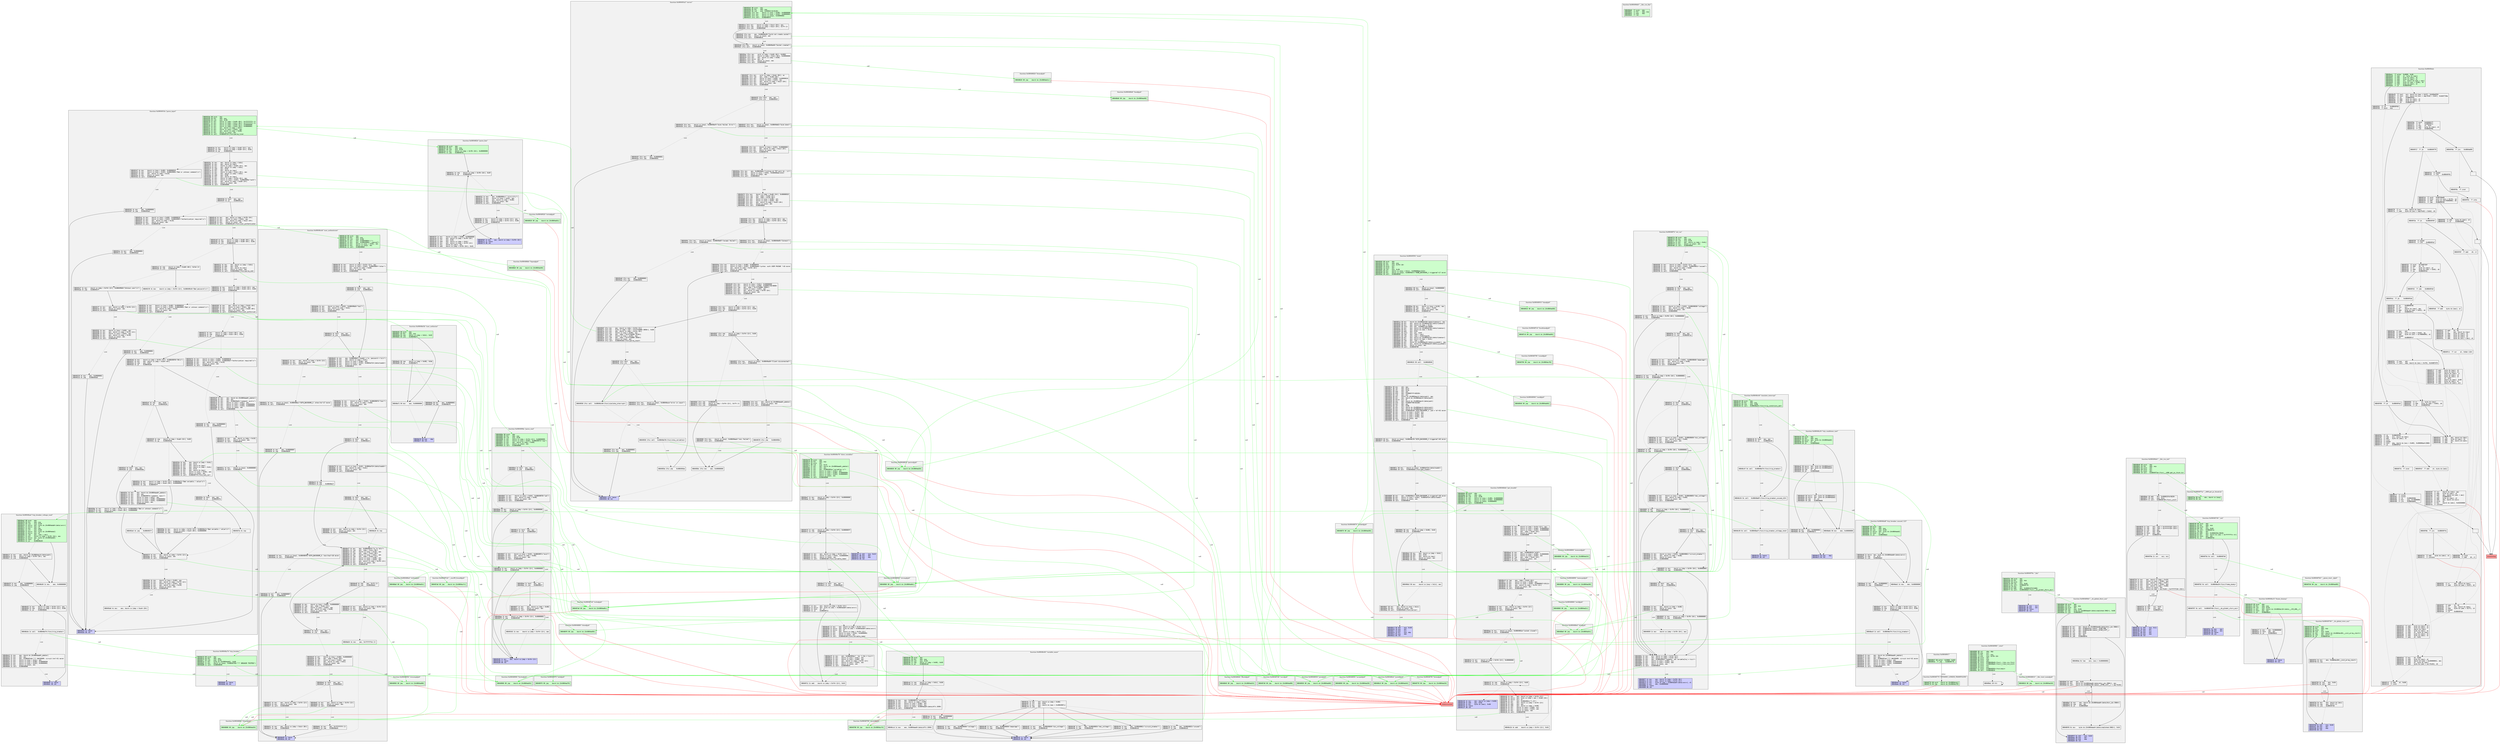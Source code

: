 digraph CFG {
node [  ];
edge [  ];

subgraph cluster_F8048740 { label="function 0x08048740 \"_init\"" fillcolor="#f2f2f2" style=filled;
0 [ label=<08048740 00 push   ebp<br align="left"/>08048741 04 mov    ebp, esp<br align="left"/>08048743 04 push   ebx<br align="left"/>08048744 08 sub    esp, 0x04<br align="left"/>08048747 0c call   0x0804874c<br align="left"/>0804874c 10 pop    ebx<br align="left"/>0804874d 0c add    ebx, 0x0000259c&lt;9628&gt;<br align="left"/>08048753 0c mov    edx, dword ds:[ebx + 0xfffffffc&lt;-4&gt;]<br align="left"/>08048759 0c test   edx, edx<br align="left"/>0804875b 0c je     0x08048762<br align="left"/>> href="0x08048740" fillcolor="#cdfecc" fontname=Courier shape=box style=filled ];
1 [ label=<0804875d 0c call   0x080487b0<br align="left"/>> href="0x0804875d" fontname=Courier shape=box ];
0 -> 1 [ label="" style=dotted ];
2 [ label=<08048762 0c call   0x08048a10&lt;(func)frame_dummy&gt;<br align="left"/>> href="0x08048762" fontname=Courier shape=box ];
1 -> 2 [ label="cret" style=dotted ];
3 [ label=<08048767 0c call   0x08049740&lt;(func)__do_global_ctors_aux&gt;<br align="left"/>> href="0x08048767" fontname=Courier shape=box ];
2 -> 3 [ label="cret" style=dotted ];
4 [ label=<0804876c 0c pop    eax<br align="left"/>0804876d 08 pop    ebx<br align="left"/>0804876e 04 leave  <br align="left"/>0804876f 00 ret    <br align="left"/>> href="0x0804876c" fillcolor="#cdccfe" fontname=Courier shape=box style=filled ];
3 -> 4 [ label="cret" style=dotted ];
0 -> 2 [ label=""  ];
}

subgraph cluster_F8048770 { label="function 0x08048770 \"DYNAMIC_LINKER_TRAMPOLINE\"" fillcolor="#f2f2f2" style=filled;
5 [ label=<08048770 00 push   dword ds:[0x0804acec]<br align="left"/>08048776 04 jmp    dword ds:[0x0804acf0]<br align="left"/>> href="0x08048770" fillcolor="#cdfecc" fontname=Courier shape=box style=filled ];
}

subgraph cluster_F8048780 { label="function 0x08048780 \"sprintf@plt\"" fillcolor="#f2f2f2" style=filled;
6 [ label=<08048780 00 jmp    dword ds:[0x0804acf4]<br align="left"/>> href="0x08048780" fillcolor="#cdfecc" fontname=Courier shape=box style=filled ];
}

subgraph cluster_F8048790 { label="function 0x08048790 \"srand@plt\"" fillcolor="#f2f2f2" style=filled;
7 [ label=<08048790 00 jmp    dword ds:[0x0804acf8]<br align="left"/>> href="0x08048790" fillcolor="#cdfecc" fontname=Courier shape=box style=filled ];
}

subgraph cluster_F80487a0 { label="function 0x080487a0 \"__isoc99_fscanf@plt\"" fillcolor="#f2f2f2" style=filled;
8 [ label=<080487a0 00 jmp    dword ds:[0x0804acfc]<br align="left"/>> href="0x080487a0" fillcolor="#cdfecc" fontname=Courier shape=box style=filled ];
}

subgraph cluster_F80487b0 { label="function 0x080487b0 \"__gmon_start__@plt\"" fillcolor="#f2f2f2" style=filled;
9 [ label=<080487b0 00 jmp    dword ds:[0x0804ad00]<br align="left"/>> href="0x080487b0" fillcolor="#cdfecc" fontname=Courier shape=box style=filled ];
}

subgraph cluster_F80487c0 { label="function 0x080487c0 \"localtime@plt\"" fillcolor="#f2f2f2" style=filled;
10 [ label=<080487c0 00 jmp    dword ds:[0x0804ad04]<br align="left"/>> href="0x080487c0" fillcolor="#cdfecc" fontname=Courier shape=box style=filled ];
}

subgraph cluster_F80487d0 { label="function 0x080487d0 \"recv@plt\"" fillcolor="#f2f2f2" style=filled;
11 [ label=<080487d0 00 jmp    dword ds:[0x0804ad08]<br align="left"/>> href="0x080487d0" fillcolor="#cdfecc" fontname=Courier shape=box style=filled ];
}

subgraph cluster_F80487e0 { label="function 0x080487e0 \"write@plt\"" fillcolor="#f2f2f2" style=filled;
12 [ label=<080487e0 00 jmp    dword ds:[0x0804ad0c]<br align="left"/>> href="0x080487e0" fillcolor="#cdfecc" fontname=Courier shape=box style=filled ];
}

subgraph cluster_F80487f0 { label="function 0x080487f0 \"listen@plt\"" fillcolor="#f2f2f2" style=filled;
13 [ label=<080487f0 00 jmp    dword ds:[0x0804ad10]<br align="left"/>> href="0x080487f0" fillcolor="#cdfecc" fontname=Courier shape=box style=filled ];
}

subgraph cluster_F8048800 { label="function 0x08048800 \"memset@plt\"" fillcolor="#f2f2f2" style=filled;
14 [ label=<08048800 00 jmp    dword ds:[0x0804ad14]<br align="left"/>> href="0x08048800" fillcolor="#cdfecc" fontname=Courier shape=box style=filled ];
}

subgraph cluster_F8048810 { label="function 0x08048810 \"__libc_start_main@plt\"" fillcolor="#f2f2f2" style=filled;
15 [ label=<08048810 00 jmp    dword ds:[0x0804ad18]<br align="left"/>> href="0x08048810" fillcolor="#cdfecc" fontname=Courier shape=box style=filled ];
}

subgraph cluster_F8048820 { label="function 0x08048820 \"htons@plt\"" fillcolor="#f2f2f2" style=filled;
16 [ label=<08048820 00 jmp    dword ds:[0x0804ad1c]<br align="left"/>> href="0x08048820" fillcolor="#cdfecc" fontname=Courier shape=box style=filled ];
}

subgraph cluster_F8048830 { label="function 0x08048830 \"perror@plt\"" fillcolor="#f2f2f2" style=filled;
17 [ label=<08048830 00 jmp    dword ds:[0x0804ad20]<br align="left"/>> href="0x08048830" fillcolor="#cdfecc" fontname=Courier shape=box style=filled ];
}

subgraph cluster_F8048840 { label="function 0x08048840 \"fflush@plt\"" fillcolor="#f2f2f2" style=filled;
18 [ label=<08048840 00 jmp    dword ds:[0x0804ad24]<br align="left"/>> href="0x08048840" fillcolor="#cdfecc" fontname=Courier shape=box style=filled ];
}

subgraph cluster_F8048850 { label="function 0x08048850 \"accept@plt\"" fillcolor="#f2f2f2" style=filled;
19 [ label=<08048850 00 jmp    dword ds:[0x0804ad28]<br align="left"/>> href="0x08048850" fillcolor="#cdfecc" fontname=Courier shape=box style=filled ];
}

subgraph cluster_F8048860 { label="function 0x08048860 \"ioctl@plt\"" fillcolor="#f2f2f2" style=filled;
20 [ label=<08048860 00 jmp    dword ds:[0x0804ad2c]<br align="left"/>> href="0x08048860" fillcolor="#cdfecc" fontname=Courier shape=box style=filled ];
}

subgraph cluster_F8048870 { label="function 0x08048870 \"socket@plt\"" fillcolor="#f2f2f2" style=filled;
21 [ label=<08048870 00 jmp    dword ds:[0x0804ad30]<br align="left"/>> href="0x08048870" fillcolor="#cdfecc" fontname=Courier shape=box style=filled ];
}

subgraph cluster_F8048880 { label="function 0x08048880 \"fclose@plt\"" fillcolor="#f2f2f2" style=filled;
22 [ label=<08048880 00 jmp    dword ds:[0x0804ad34]<br align="left"/>> href="0x08048880" fillcolor="#cdfecc" fontname=Courier shape=box style=filled ];
}

subgraph cluster_F8048890 { label="function 0x08048890 \"memcpy@plt\"" fillcolor="#f2f2f2" style=filled;
23 [ label=<08048890 00 jmp    dword ds:[0x0804ad38]<br align="left"/>> href="0x08048890" fillcolor="#cdfecc" fontname=Courier shape=box style=filled ];
}

subgraph cluster_F80488a0 { label="function 0x080488a0 \"strlen@plt\"" fillcolor="#f2f2f2" style=filled;
24 [ label=<080488a0 00 jmp    dword ds:[0x0804ad3c]<br align="left"/>> href="0x080488a0" fillcolor="#cdfecc" fontname=Courier shape=box style=filled ];
}

subgraph cluster_F80488b0 { label="function 0x080488b0 \"fopen@plt\"" fillcolor="#f2f2f2" style=filled;
25 [ label=<080488b0 00 jmp    dword ds:[0x0804ad40]<br align="left"/>> href="0x080488b0" fillcolor="#cdfecc" fontname=Courier shape=box style=filled ];
}

subgraph cluster_F80488c0 { label="function 0x080488c0 \"printf@plt\"" fillcolor="#f2f2f2" style=filled;
26 [ label=<080488c0 00 jmp    dword ds:[0x0804ad44]<br align="left"/>> href="0x080488c0" fillcolor="#cdfecc" fontname=Courier shape=box style=filled ];
}

subgraph cluster_F80488d0 { label="function 0x080488d0 \"bind@plt\"" fillcolor="#f2f2f2" style=filled;
27 [ label=<080488d0 00 jmp    dword ds:[0x0804ad48]<br align="left"/>> href="0x080488d0" fillcolor="#cdfecc" fontname=Courier shape=box style=filled ];
}

subgraph cluster_F80488e0 { label="function 0x080488e0 \"atoi@plt\"" fillcolor="#f2f2f2" style=filled;
28 [ label=<080488e0 00 jmp    dword ds:[0x0804ad4c]<br align="left"/>> href="0x080488e0" fillcolor="#cdfecc" fontname=Courier shape=box style=filled ];
}

subgraph cluster_F80488f0 { label="function 0x080488f0 \"close@plt\"" fillcolor="#f2f2f2" style=filled;
29 [ label=<080488f0 00 jmp    dword ds:[0x0804ad50]<br align="left"/>> href="0x080488f0" fillcolor="#cdfecc" fontname=Courier shape=box style=filled ];
}

subgraph cluster_F8048900 { label="function 0x08048900 \"fwrite@plt\"" fillcolor="#f2f2f2" style=filled;
30 [ label=<08048900 00 jmp    dword ds:[0x0804ad54]<br align="left"/>> href="0x08048900" fillcolor="#cdfecc" fontname=Courier shape=box style=filled ];
}

subgraph cluster_F8048910 { label="function 0x08048910 \"time@plt\"" fillcolor="#f2f2f2" style=filled;
31 [ label=<08048910 00 jmp    dword ds:[0x0804ad58]<br align="left"/>> href="0x08048910" fillcolor="#cdfecc" fontname=Courier shape=box style=filled ];
}

subgraph cluster_F8048917 { label="function 0x08048917" fillcolor="#f2f2f2" style=filled;
32 [ label=<08048917 00 enter  0x0000, 0x00<br align="left"/>0804891b  ?? jmp    0x08048770<br align="left"/>> href="0x08048917" fillcolor="#cdfecc" fontname=Courier shape=box style=filled ];
}

subgraph cluster_F8048920 { label="function 0x08048920 \"strtok@plt\"" fillcolor="#f2f2f2" style=filled;
33 [ label=<08048920 00 jmp    dword ds:[0x0804ad5c]<br align="left"/>> href="0x08048920" fillcolor="#cdfecc" fontname=Courier shape=box style=filled ];
}

subgraph cluster_F8048930 { label="function 0x08048930 \"puts@plt\"" fillcolor="#f2f2f2" style=filled;
34 [ label=<08048930 00 jmp    dword ds:[0x0804ad60]<br align="left"/>> href="0x08048930" fillcolor="#cdfecc" fontname=Courier shape=box style=filled ];
}

subgraph cluster_F8048940 { label="function 0x08048940 \"rand@plt\"" fillcolor="#f2f2f2" style=filled;
35 [ label=<08048940 00 jmp    dword ds:[0x0804ad64]<br align="left"/>> href="0x08048940" fillcolor="#cdfecc" fontname=Courier shape=box style=filled ];
}

subgraph cluster_F8048950 { label="function 0x08048950 \"strncmp@plt\"" fillcolor="#f2f2f2" style=filled;
36 [ label=<08048950 00 jmp    dword ds:[0x0804ad68]<br align="left"/>> href="0x08048950" fillcolor="#cdfecc" fontname=Courier shape=box style=filled ];
}

subgraph cluster_F8048960 { label="function 0x08048960 \"strcmp@plt\"" fillcolor="#f2f2f2" style=filled;
37 [ label=<08048960 00 jmp    dword ds:[0x0804ad6c]<br align="left"/>> href="0x08048960" fillcolor="#cdfecc" fontname=Courier shape=box style=filled ];
}

subgraph cluster_F8048970 { label="function 0x08048970 \"exit@plt\"" fillcolor="#f2f2f2" style=filled;
38 [ label=<08048970 00 jmp    dword ds:[0x0804ad70]<br align="left"/>> href="0x08048970" fillcolor="#cdfecc" fontname=Courier shape=box style=filled ];
}

subgraph cluster_F8048980 { label="function 0x08048980 \"_start\"" fillcolor="#f2f2f2" style=filled;
39 [ label=<08048980 00 xor    ebp, ebp<br align="left"/>08048982 00 pop    esi<br align="left"/>08048983 +4 mov    ecx, esp<br align="left"/>08048985 +4 and    esp, 0xf0&lt;-16&gt;<br align="left"/>08048988 00 push   eax<br align="left"/>08048989 04 push   esp<br align="left"/>0804898a 08 push   edx<br align="left"/>0804898b 0c push   0x080496d0&lt;(func)__libc_csu_fini&gt;<br align="left"/>08048990 10 push   0x080496e0&lt;(func)__libc_csu_init&gt;<br align="left"/>08048995 14 push   ecx<br align="left"/>08048996 18 push   esi<br align="left"/>08048997 1c push   0x08049593&lt;(func)main&gt;<br align="left"/>0804899c 20 call   0x08048810<br align="left"/>> href="0x08048980" fillcolor="#cdfecc" fontname=Courier shape=box style=filled ];
40 [ label=<080489a1 20 hlt    <br align="left"/>> href="0x080489a1" fontname=Courier shape=box ];
39 -> 40 [ label="cret" style=dotted ];
40 -> 40 [ label=""  ];
}

subgraph cluster_F80489b0 { label="function 0x080489b0 \"__do_global_dtors_aux\"" fillcolor="#f2f2f2" style=filled;
41 [ label=<080489b0 00 push   ebp<br align="left"/>080489b1 04 mov    ebp, esp<br align="left"/>080489b3 04 push   ebx<br align="left"/>080489b4 08 sub    esp, 0x04<br align="left"/>080489b7 0c cmp    byte ds:[0x0804aea4&lt;(data)completed.5982&gt;], 0x00<br align="left"/>080489be 0c jne    0x080489ff<br align="left"/>> href="0x080489b0" fillcolor="#cdfecc" fontname=Courier shape=box style=filled ];
42 [ label=<080489c0 0c mov    eax, dword ds:[0x0804aea8&lt;(data)dtor_idx.5984&gt;]<br align="left"/>080489c5 0c mov    ebx, 0x0804ac0c&lt;(data)__DTOR_END__&gt;<br align="left"/>080489ca 0c sub    ebx, 0x0804ac08&lt;(data)__DTOR_LIST__&gt;<br align="left"/>080489d0 0c sar    ebx, 0x02<br align="left"/>080489d3 0c sub    ebx, 0x01<br align="left"/>080489d6 0c cmp    eax, ebx<br align="left"/>080489d8 0c jae    0x080489f8<br align="left"/>> href="0x080489c0" fontname=Courier shape=box ];
41 -> 42 [ label="" style=dotted ];
43 [ label=<080489da 0c lea    esi, [esi + 0x00000000]<br align="left"/>> href="0x080489da" fontname=Courier shape=box ];
42 -> 43 [ label="" style=dotted ];
44 [ label=<080489e0 0c add    eax, 0x01<br align="left"/>080489e3 0c mov    dword ds:[0x0804aea8&lt;(data)dtor_idx.5984&gt;], eax<br align="left"/>080489e8 0c call   dword ds:[0x0804ac08&lt;(data)__DTOR_LIST__&gt; + eax*0x04]<br align="left"/>> href="0x080489e0" fontname=Courier shape=box ];
43 -> 44 [ label="" style=dotted ];
45 [ label=<080489ef 0c mov    eax, dword ds:[0x0804aea8&lt;(data)dtor_idx.5984&gt;]<br align="left"/>080489f4 0c cmp    eax, ebx<br align="left"/>080489f6 0c jb     0x080489e0<br align="left"/>> href="0x080489ef" fontname=Courier shape=box ];
44 -> 45 [ label="cret\nassumed" style=dotted ];
45 -> 44 [ label=""  ];
46 [ label=<080489f8 0c mov    byte ds:[0x0804aea4&lt;(data)completed.5982&gt;], 0x01<br align="left"/>> href="0x080489f8" fontname=Courier shape=box ];
45 -> 46 [ label="" style=dotted ];
47 [ label=<080489ff 0c add    esp, 0x04<br align="left"/>08048a02 08 pop    ebx<br align="left"/>08048a03 04 pop    ebp<br align="left"/>08048a04 00 ret    <br align="left"/>> href="0x080489ff" fillcolor="#cdccfe" fontname=Courier shape=box style=filled ];
46 -> 47 [ label="" style=dotted ];
42 -> 46 [ label=""  ];
41 -> 47 [ label=""  ];
}

subgraph cluster_F8048a10 { label="function 0x08048a10 \"frame_dummy\"" fillcolor="#f2f2f2" style=filled;
48 [ label=<08048a10 00 push   ebp<br align="left"/>08048a11 04 mov    ebp, esp<br align="left"/>08048a13 04 sub    esp, 0x18<br align="left"/>08048a16 1c mov    eax, dword ds:[0x0804ac10&lt;(data)__JCR_END__&gt;]<br align="left"/>08048a1b 1c test   eax, eax<br align="left"/>08048a1d 1c je     0x08048a31<br align="left"/>> href="0x08048a10" fillcolor="#cdfecc" fontname=Courier shape=box style=filled ];
49 [ label=<08048a1f 1c mov    eax, 0x00000000<br align="left"/>08048a24 1c test   eax, eax<br align="left"/>08048a26 1c je     0x08048a31<br align="left"/>> href="0x08048a1f" fontname=Courier shape=box ];
48 -> 49 [ label="" style=dotted ];
50 [ label=<08048a31 1c leave  <br align="left"/>08048a32 00 ret    <br align="left"/>> href="0x08048a31" fillcolor="#cdccfe" fontname=Courier shape=box style=filled ];
49 -> 50 [ label=""  ];
48 -> 50 [ label=""  ];
}

subgraph cluster_F8048a34 { label="function 0x08048a34 \"trip_conditions_met\"" fillcolor="#f2f2f2" style=filled;
51 [ label=<08048a34 00 push   ebp<br align="left"/>08048a35 04 mov    ebp, esp<br align="left"/>08048a37 04 movzx  eax, byte ds:[0x0804ada5]<br align="left"/>08048a3e 04 test   al, al<br align="left"/>08048a40 04 je     0x08048a6d<br align="left"/>> href="0x08048a34" fillcolor="#cdfecc" fontname=Courier shape=box style=filled ];
52 [ label=<08048a42 04 movzx  edx, byte ds:[0x0804ada1]<br align="left"/>08048a49 04 movzx  eax, byte ds:[0x0804ada3]<br align="left"/>08048a50 04 cmp    dl, al<br align="left"/>08048a52 04 jb     0x08048a66<br align="left"/>> href="0x08048a42" fontname=Courier shape=box ];
51 -> 52 [ label="" style=dotted ];
53 [ label=<08048a54 04 movzx  edx, byte ds:[0x0804ada1]<br align="left"/>08048a5b 04 movzx  eax, byte ds:[0x0804ada4]<br align="left"/>08048a62 04 cmp    dl, al<br align="left"/>08048a64 04 jbe    0x08048a6d<br align="left"/>> href="0x08048a54" fontname=Courier shape=box ];
52 -> 53 [ label="" style=dotted ];
54 [ label=<08048a66 04 mov    eax, 0x00000001<br align="left"/>08048a6b 04 jmp    0x08048a72<br align="left"/>> href="0x08048a66" fontname=Courier shape=box ];
53 -> 54 [ label="" style=dotted ];
55 [ label=<08048a72 04 pop    ebp<br align="left"/>08048a73 00 ret    <br align="left"/>> href="0x08048a72" fillcolor="#cdccfe" fontname=Courier shape=box style=filled ];
54 -> 55 [ label=""  ];
56 [ label=<08048a6d 04 mov    eax, 0x00000000<br align="left"/>> href="0x08048a6d" fontname=Courier shape=box ];
53 -> 56 [ label=""  ];
56 -> 55 [ label="" style=dotted ];
52 -> 54 [ label=""  ];
51 -> 56 [ label=""  ];
}

subgraph cluster_F8048a74 { label="function 0x08048a74 \"trip_breaker\"" fillcolor="#f2f2f2" style=filled;
57 [ label=<08048a74 00 push   ebp<br align="left"/>08048a75 04 mov    ebp, esp<br align="left"/>08048a77 04 sub    esp, 0x18<br align="left"/>08048a7a 1c mov    byte ds:[0x0804ada5], 0x00<br align="left"/>08048a81 1c mov    dword ss:[esp], 0x08049790&lt;"*** BREAKER TRIPPED"&gt;<br align="left"/>08048a88 1c call   0x08048930<br align="left"/>> href="0x08048a74" fillcolor="#cdfecc" fontname=Courier shape=box style=filled ];
58 [ label=<08048a8d 1c leave  <br align="left"/>08048a8e 00 ret    <br align="left"/>> href="0x08048a8d" fillcolor="#cdccfe" fontname=Courier shape=box style=filled ];
57 -> 58 [ label="cret" style=dotted ];
}

subgraph cluster_F8048a8f { label="function 0x08048a8f \"trip_breaker_unused_123\"" fillcolor="#f2f2f2" style=filled;
59 [ label=<08048a8f 00 push   ebp<br align="left"/>08048a90 04 mov    ebp, esp<br align="left"/>08048a92 04 sub    esp, 0x28<br align="left"/>08048a95 2c movzx  eax, byte ds:[0x0804ada5]<br align="left"/>08048a9c 2c test   al, al<br align="left"/>08048a9e 2c je     0x08048ab2<br align="left"/>> href="0x08048a8f" fillcolor="#cdfecc" fontname=Courier shape=box style=filled ];
60 [ label=<08048aa0 2c movzx  eax, byte ds:[0x0804ada0&lt;(data)vars&gt;]<br align="left"/>08048aa7 2c cmp    al, 0x7b<br align="left"/>08048aa9 2c jne    0x08048ab2<br align="left"/>> href="0x08048aa0" fontname=Courier shape=box ];
59 -> 60 [ label="" style=dotted ];
61 [ label=<08048aab 2c mov    eax, 0x00000001<br align="left"/>08048ab0 2c jmp    0x08048ab7<br align="left"/>> href="0x08048aab" fontname=Courier shape=box ];
60 -> 61 [ label="" style=dotted ];
62 [ label=<08048ab7 2c mov    dword ss:[ebp + 0xf4&lt;-12&gt;], eax<br align="left"/>08048aba 2c cmp    dword ss:[ebp + 0xf4&lt;-12&gt;], 0x00<br align="left"/>08048abe 2c je     0x08048aed<br align="left"/>> href="0x08048ab7" fontname=Courier shape=box ];
61 -> 62 [ label=""  ];
63 [ label=<08048ac0 2c call   0x08048a74&lt;(func)trip_breaker&gt;<br align="left"/>> href="0x08048ac0" fontname=Courier shape=box ];
62 -> 63 [ label="" style=dotted ];
64 [ label=<08048ac5 2c mov    eax, dword ds:[0x0804aea0&lt;_edata&gt;]<br align="left"/>08048aca 2c mov    edx, eax<br align="left"/>08048acc 2c mov    eax, 0x080497a4&lt;"*** BACKDOOR: circuit bre"+31 more&gt;<br align="left"/>08048ad1 2c mov    dword ss:[esp + 0x0c], edx<br align="left"/>08048ad5 2c mov    dword ss:[esp + 0x08], 0x00000038<br align="left"/>08048add 2c mov    dword ss:[esp + 0x04], 0x00000001<br align="left"/>08048ae5 2c mov    dword ss:[esp], eax<br align="left"/>08048ae8 2c call   0x08048900<br align="left"/>> href="0x08048ac5" fontname=Courier shape=box ];
63 -> 64 [ label="cret" style=dotted ];
65 [ label=<08048aed 2c leave  <br align="left"/>08048aee 00 ret    <br align="left"/>> href="0x08048aed" fillcolor="#cdccfe" fontname=Courier shape=box style=filled ];
64 -> 65 [ label="cret" style=dotted ];
62 -> 65 [ label=""  ];
66 [ label=<08048ab2 2c mov    eax, 0x00000000<br align="left"/>> href="0x08048ab2" fontname=Courier shape=box ];
60 -> 66 [ label=""  ];
66 -> 62 [ label="" style=dotted ];
59 -> 66 [ label=""  ];
}

subgraph cluster_F8048aef { label="function 0x08048aef \"trip_breaker_voltage_rand\"" fillcolor="#f2f2f2" style=filled;
67 [ label=<08048aef 00 push   ebp<br align="left"/>08048af0 04 mov    ebp, esp<br align="left"/>08048af2 04 sub    esp, 0x28<br align="left"/>08048af5 2c movzx  eax, byte ds:[0x0804ada0&lt;(data)vars&gt;]<br align="left"/>08048afc 2c movzx  eax, al<br align="left"/>08048aff 2c mov    edx, eax<br align="left"/>08048b01 2c shl    edx, 0x08<br align="left"/>08048b04 2c movzx  eax, byte ds:[0x0804ada2]<br align="left"/>08048b0b 2c movzx  eax, al<br align="left"/>08048b0e 2c lea    eax, [edx + eax]<br align="left"/>08048b11 2c mov    dword ss:[ebp + 0xf0&lt;-16&gt;], eax<br align="left"/>08048b14 2c movzx  eax, byte ds:[0x0804ada5]<br align="left"/>08048b1b 2c test   al, al<br align="left"/>08048b1d 2c je     0x08048b30<br align="left"/>> href="0x08048aef" fillcolor="#cdfecc" fontname=Courier shape=box style=filled ];
68 [ label=<08048b1f 2c mov    eax, dword ds:[0x0804aec4&lt;(data)pod&gt;]<br align="left"/>08048b24 2c cmp    dword ss:[ebp + 0xf0&lt;-16&gt;], eax<br align="left"/>08048b27 2c jne    0x08048b30<br align="left"/>> href="0x08048b1f" fontname=Courier shape=box ];
67 -> 68 [ label="" style=dotted ];
69 [ label=<08048b29 2c mov    eax, 0x00000001<br align="left"/>08048b2e 2c jmp    0x08048b35<br align="left"/>> href="0x08048b29" fontname=Courier shape=box ];
68 -> 69 [ label="" style=dotted ];
70 [ label=<08048b35 2c mov    dword ss:[ebp + 0xf4&lt;-12&gt;], eax<br align="left"/>08048b38 2c cmp    dword ss:[ebp + 0xf4&lt;-12&gt;], 0x00<br align="left"/>08048b3c 2c je     0x08048b6b<br align="left"/>> href="0x08048b35" fontname=Courier shape=box ];
69 -> 70 [ label=""  ];
71 [ label=<08048b3e 2c call   0x08048a74&lt;(func)trip_breaker&gt;<br align="left"/>> href="0x08048b3e" fontname=Courier shape=box ];
70 -> 71 [ label="" style=dotted ];
72 [ label=<08048b43 2c mov    eax, dword ds:[0x0804aea0&lt;_edata&gt;]<br align="left"/>08048b48 2c mov    edx, eax<br align="left"/>08048b4a 2c mov    eax, 0x080497e0&lt;"*** BACKDOOR: circuit bre"+31 more&gt;<br align="left"/>08048b4f 2c mov    dword ss:[esp + 0x0c], edx<br align="left"/>08048b53 2c mov    dword ss:[esp + 0x08], 0x00000038<br align="left"/>08048b5b 2c mov    dword ss:[esp + 0x04], 0x00000001<br align="left"/>08048b63 2c mov    dword ss:[esp], eax<br align="left"/>08048b66 2c call   0x08048900<br align="left"/>> href="0x08048b43" fontname=Courier shape=box ];
71 -> 72 [ label="cret" style=dotted ];
73 [ label=<08048b6b 2c leave  <br align="left"/>08048b6c 00 ret    <br align="left"/>> href="0x08048b6b" fillcolor="#cdccfe" fontname=Courier shape=box style=filled ];
72 -> 73 [ label="cret" style=dotted ];
70 -> 73 [ label=""  ];
74 [ label=<08048b30 2c mov    eax, 0x00000000<br align="left"/>> href="0x08048b30" fontname=Courier shape=box ];
68 -> 74 [ label=""  ];
74 -> 70 [ label="" style=dotted ];
67 -> 74 [ label=""  ];
}

subgraph cluster_F8048b6d { label="function 0x08048b6d \"get_hwaddr\"" fillcolor="#f2f2f2" style=filled;
75 [ label=<08048b6d 00 push   ebp<br align="left"/>08048b6e 04 mov    ebp, esp<br align="left"/>08048b70 04 sub    esp, 0x48<br align="left"/>08048b73 4c mov    dword ss:[esp + 0x08], 0x00000000<br align="left"/>08048b7b 4c mov    dword ss:[esp + 0x04], 0x00000002<br align="left"/>08048b83 4c mov    dword ss:[esp], 0x00000002<br align="left"/>08048b8a 4c call   0x08048870<br align="left"/>> href="0x08048b6d" fillcolor="#cdfecc" fontname=Courier shape=box style=filled ];
76 [ label=<08048b8f 4c mov    dword ss:[ebp + 0xf4&lt;-12&gt;], eax<br align="left"/>08048b92 4c mov    dword ss:[esp + 0x08], 0x00000020<br align="left"/>08048b9a 4c mov    dword ss:[esp + 0x04], 0x00000000<br align="left"/>08048ba2 4c lea    eax, [ebp + 0xd4&lt;-44&gt;]<br align="left"/>08048ba5 4c mov    dword ss:[esp], eax<br align="left"/>08048ba8 4c call   0x08048800<br align="left"/>> href="0x08048b8f" fontname=Courier shape=box ];
75 -> 76 [ label="cret" style=dotted ];
77 [ label=<08048bad 4c mov    eax, 0x08049819&lt;"eth0"&gt;<br align="left"/>08048bb2 4c mov    dword ss:[esp + 0x08], 0x00000005<br align="left"/>08048bba 4c mov    dword ss:[esp + 0x04], eax<br align="left"/>08048bbe 4c lea    eax, [ebp + 0xd4&lt;-44&gt;]<br align="left"/>08048bc1 4c mov    dword ss:[esp], eax<br align="left"/>08048bc4 4c call   0x08048890<br align="left"/>> href="0x08048bad" fontname=Courier shape=box ];
76 -> 77 [ label="cret" style=dotted ];
78 [ label=<08048bc9 4c lea    eax, [ebp + 0xd4&lt;-44&gt;]<br align="left"/>08048bcc 4c mov    dword ss:[esp + 0x08], eax<br align="left"/>08048bd0 4c mov    dword ss:[esp + 0x04], 0x00008927&lt;35111&gt;<br align="left"/>08048bd8 4c mov    eax, dword ss:[ebp + 0xf4&lt;-12&gt;]<br align="left"/>08048bdb 4c mov    dword ss:[esp], eax<br align="left"/>08048bde 4c call   0x08048860<br align="left"/>> href="0x08048bc9" fontname=Courier shape=box ];
77 -> 78 [ label="cret" style=dotted ];
79 [ label=<08048be3 4c mov    eax, dword ss:[ebp + 0xf4&lt;-12&gt;]<br align="left"/>08048be6 4c mov    dword ss:[esp], eax<br align="left"/>08048be9 4c call   0x080488f0<br align="left"/>> href="0x08048be3" fontname=Courier shape=box ];
78 -> 79 [ label="cret" style=dotted ];
80 [ label=<08048bee 4c mov    dword ss:[esp], 0x0804981e&lt;"socket closed"&gt;<br align="left"/>08048bf5 4c call   0x08048930<br align="left"/>> href="0x08048bee" fontname=Courier shape=box ];
79 -> 80 [ label="cret" style=dotted ];
81 [ label=<08048bfa 4c mov    dword ss:[ebp + 0xf4&lt;-12&gt;], 0x00000000<br align="left"/>08048c01 4c jmp    0x08048c2f<br align="left"/>> href="0x08048bfa" fontname=Courier shape=box ];
80 -> 81 [ label="cret" style=dotted ];
82 [ label=<08048c2f 4c cmp    dword ss:[ebp + 0xf4&lt;-12&gt;], 0x05<br align="left"/>08048c33 4c jle    0x08048c03<br align="left"/>> href="0x08048c2f" fontname=Courier shape=box ];
81 -> 82 [ label=""  ];
83 [ label=<08048c03 4c mov    eax, dword ss:[ebp + 0xf4&lt;-12&gt;]<br align="left"/>08048c06 4c movzx  eax, byte ss:[ebp + eax + 0xe6&lt;-26&gt;]<br align="left"/>08048c0b 4c movzx  ecx, al<br align="left"/>08048c0e 4c mov    edx, 0x0804982c&lt;"%.2X"&gt;<br align="left"/>08048c13 4c mov    eax, dword ss:[ebp + 0xf4&lt;-12&gt;]<br align="left"/>08048c16 4c add    eax, eax<br align="left"/>08048c18 4c add    eax, dword ss:[ebp + 0x08]<br align="left"/>08048c1b 4c mov    dword ss:[esp + 0x08], ecx<br align="left"/>08048c1f 4c mov    dword ss:[esp + 0x04], edx<br align="left"/>08048c23 4c mov    dword ss:[esp], eax<br align="left"/>08048c26 4c call   0x08048780<br align="left"/>> href="0x08048c03" fontname=Courier shape=box ];
82 -> 83 [ label=""  ];
84 [ label=<08048c2b 4c add    dword ss:[ebp + 0xf4&lt;-12&gt;], 0x01<br align="left"/>> href="0x08048c2b" fontname=Courier shape=box ];
83 -> 84 [ label="cret" style=dotted ];
84 -> 82 [ label="" style=dotted ];
85 [ label=<08048c35 4c mov    eax, dword ss:[ebp + 0x08]<br align="left"/>08048c38 4c add    eax, 0x0d<br align="left"/>08048c3b 4c mov    byte ds:[eax], 0x00<br align="left"/>08048c3e 4c leave  <br align="left"/>08048c3f 00 ret    <br align="left"/>> href="0x08048c35" fillcolor="#cdccfe" fontname=Courier shape=box style=filled ];
82 -> 85 [ label="" style=dotted ];
}

subgraph cluster_F8048c40 { label="function 0x08048c40 \"simulate_interrupt\"" fillcolor="#f2f2f2" style=filled;
86 [ label=<08048c40 00 push   ebp<br align="left"/>08048c41 04 mov    ebp, esp<br align="left"/>08048c43 04 sub    esp, 0x08<br align="left"/>08048c46 0c call   0x08048a34&lt;(func)trip_conditions_met&gt;<br align="left"/>> href="0x08048c40" fillcolor="#cdfecc" fontname=Courier shape=box style=filled ];
87 [ label=<08048c4b 0c test   eax, eax<br align="left"/>08048c4d 0c je     0x08048c54<br align="left"/>> href="0x08048c4b" fontname=Courier shape=box ];
86 -> 87 [ label="cret" style=dotted ];
88 [ label=<08048c4f 0c call   0x08048a74&lt;(func)trip_breaker&gt;<br align="left"/>> href="0x08048c4f" fontname=Courier shape=box ];
87 -> 88 [ label="" style=dotted ];
89 [ label=<08048c54 0c call   0x08048a8f&lt;(func)trip_breaker_unused_123&gt;<br align="left"/>> href="0x08048c54" fontname=Courier shape=box ];
88 -> 89 [ label="cret" style=dotted ];
90 [ label=<08048c59 0c call   0x08048aef&lt;(func)trip_breaker_voltage_rand&gt;<br align="left"/>> href="0x08048c59" fontname=Courier shape=box ];
89 -> 90 [ label="cret" style=dotted ];
91 [ label=<08048c5e 0c leave  <br align="left"/>08048c5f 00 ret    <br align="left"/>> href="0x08048c5e" fillcolor="#cdccfe" fontname=Courier shape=box style=filled ];
90 -> 91 [ label="cret" style=dotted ];
87 -> 89 [ label=""  ];
}

subgraph cluster_F8048c60 { label="function 0x08048c60 \"variable_name\"" fillcolor="#f2f2f2" style=filled;
92 [ label=<08048c60 00 push   ebp<br align="left"/>08048c61 04 mov    ebp, esp<br align="left"/>08048c63 04 sub    esp, 0x18<br align="left"/>08048c66 1c cmp    dword ss:[ebp + 0x08], 0x05<br align="left"/>08048c6a 1c ja     0x08048ca4<br align="left"/>> href="0x08048c60" fillcolor="#cdfecc" fontname=Courier shape=box style=filled ];
93 [ label=<08048c6c 1c mov    eax, dword ss:[ebp + 0x08]<br align="left"/>08048c6f 1c shl    eax, 0x02<br align="left"/>08048c72 1c mov    eax, dword ds:[eax + 0x0804987c]<br align="left"/>08048c78 1c jmp    eax<br align="left"/>> href="0x08048c6c" fontname=Courier shape=box ];
92 -> 93 [ label="" style=dotted ];
94 [ label=<08048c7a 1c mov    eax, 0x08049831&lt;"unused"&gt;<br align="left"/>08048c7f 1c jmp    0x08048cd2<br align="left"/>> href="0x08048c7a" fontname=Courier shape=box ];
93 -> 94 [ label="" style=dotted ];
95 [ label=<08048cd2 1c leave  <br align="left"/>08048cd3 00 ret    <br align="left"/>> href="0x08048cd2" fillcolor="#cdccfe" fontname=Courier shape=box style=filled ];
94 -> 95 [ label=""  ];
96 [ label=<08048c81 1c mov    eax, 0x08049838&lt;"voltage"&gt;<br align="left"/>08048c86 1c jmp    0x08048cd2<br align="left"/>> href="0x08048c81" fontname=Courier shape=box ];
93 -> 96 [ label=""  ];
96 -> 95 [ label=""  ];
97 [ label=<08048c88 1c mov    eax, 0x08049840&lt;"amperage"&gt;<br align="left"/>08048c8d 1c jmp    0x08048cd2<br align="left"/>> href="0x08048c88" fontname=Courier shape=box ];
93 -> 97 [ label=""  ];
97 -> 95 [ label=""  ];
98 [ label=<08048c8f 1c mov    eax, 0x08049849&lt;"min_voltage"&gt;<br align="left"/>08048c94 1c jmp    0x08048cd2<br align="left"/>> href="0x08048c8f" fontname=Courier shape=box ];
93 -> 98 [ label=""  ];
98 -> 95 [ label=""  ];
99 [ label=<08048c96 1c mov    eax, 0x08049855&lt;"max_voltage"&gt;<br align="left"/>08048c9b 1c jmp    0x08048cd2<br align="left"/>> href="0x08048c96" fontname=Courier shape=box ];
93 -> 99 [ label=""  ];
99 -> 95 [ label=""  ];
100 [ label=<08048c9d 1c mov    eax, 0x08049861&lt;"circuit_breaker"&gt;<br align="left"/>08048ca2 1c jmp    0x08048cd2<br align="left"/>> href="0x08048c9d" fontname=Courier shape=box ];
93 -> 100 [ label=""  ];
100 -> 95 [ label=""  ];
101 [ label=<08048ca4 1c cmp    dword ss:[ebp + 0x0c], 0x00<br align="left"/>08048ca8 1c jne    0x08048cb1<br align="left"/>> href="0x08048ca4" fontname=Courier shape=box ];
92 -> 101 [ label=""  ];
102 [ label=<08048caa 1c mov    eax, 0x00000000<br align="left"/>08048caf 1c jmp    0x08048cd2<br align="left"/>> href="0x08048caa" fontname=Courier shape=box ];
101 -> 102 [ label="" style=dotted ];
102 -> 95 [ label=""  ];
103 [ label=<08048cb1 1c mov    eax, 0x08049871&lt;"var[%u]"&gt;<br align="left"/>08048cb6 1c mov    edx, dword ss:[ebp + 0x08]<br align="left"/>08048cb9 1c mov    dword ss:[esp + 0x08], edx<br align="left"/>08048cbd 1c mov    dword ss:[esp + 0x04], eax<br align="left"/>08048cc1 1c mov    dword ss:[esp], 0x0804aee0&lt;(data)dflt.3599&gt;<br align="left"/>08048cc8 1c call   0x08048780<br align="left"/>> href="0x08048cb1" fontname=Courier shape=box ];
101 -> 103 [ label=""  ];
104 [ label=<08048ccd 1c mov    eax, 0x0804aee0&lt;(data)dflt.3599&gt;<br align="left"/>> href="0x08048ccd" fontname=Courier shape=box ];
103 -> 104 [ label="cret" style=dotted ];
104 -> 95 [ label="" style=dotted ];
}

subgraph cluster_F8048cd4 { label="function 0x08048cd4 \"user_authenticate\"" fillcolor="#f2f2f2" style=filled;
105 [ label=<08048cd4 00 push   ebp<br align="left"/>08048cd5 04 mov    ebp, esp<br align="left"/>08048cd7 04 sub    esp, 0x48<br align="left"/>08048cda 4c mov    edx, 0x08049894&lt;"r"&gt;<br align="left"/>08048cdf 4c mov    eax, 0x08049896&lt;"./passwd"&gt;<br align="left"/>08048ce4 4c mov    dword ss:[esp + 0x04], edx<br align="left"/>08048ce8 4c mov    dword ss:[esp], eax<br align="left"/>08048ceb 4c call   0x080488b0<br align="left"/>> href="0x08048cd4" fillcolor="#cdfecc" fontname=Courier shape=box style=filled ];
106 [ label=<08048cf0 4c mov    dword ss:[ebp + 0xf4&lt;-12&gt;], eax<br align="left"/>08048cf3 4c mov    dword ss:[esp + 0x04], 0x0804989f&lt;"otter"&gt;<br align="left"/>08048cfb 4c mov    eax, dword ss:[ebp + 0x08]<br align="left"/>08048cfe 4c mov    dword ss:[esp], eax<br align="left"/>08048d01 4c call   0x08048960<br align="left"/>> href="0x08048cf0" fontname=Courier shape=box ];
105 -> 106 [ label="cret" style=dotted ];
107 [ label=<08048d06 4c test   eax, eax<br align="left"/>08048d08 4c jne    0x08048d42<br align="left"/>> href="0x08048d06" fontname=Courier shape=box ];
106 -> 107 [ label="cret" style=dotted ];
108 [ label=<08048d0a 4c mov    dword ss:[esp + 0x04], 0x080498a5&lt;"tail"&gt;<br align="left"/>08048d12 4c mov    eax, dword ss:[ebp + 0x0c]<br align="left"/>08048d15 4c mov    dword ss:[esp], eax<br align="left"/>08048d18 4c call   0x08048960<br align="left"/>> href="0x08048d0a" fontname=Courier shape=box ];
107 -> 108 [ label="" style=dotted ];
109 [ label=<08048d1d 4c test   eax, eax<br align="left"/>08048d1f 4c jne    0x08048d42<br align="left"/>> href="0x08048d1d" fontname=Courier shape=box ];
108 -> 109 [ label="cret" style=dotted ];
110 [ label=<08048d21 4c mov    eax, dword ss:[ebp + 0xf4&lt;-12&gt;]<br align="left"/>08048d24 4c mov    dword ss:[esp], eax<br align="left"/>08048d27 4c call   0x08048880<br align="left"/>> href="0x08048d21" fontname=Courier shape=box ];
109 -> 110 [ label="" style=dotted ];
111 [ label=<08048d2c 4c mov    dword ss:[esp], 0x080498ac&lt;"SETH_BACKDOOR_2: otter/ta"+17 more&gt;<br align="left"/>08048d33 4c call   0x08048930<br align="left"/>> href="0x08048d2c" fontname=Courier shape=box ];
110 -> 111 [ label="cret" style=dotted ];
112 [ label=<08048d38 4c mov    eax, 0x0000000f<br align="left"/>08048d3d 4c jmp    0x08048e59<br align="left"/>> href="0x08048d38" fontname=Courier shape=box ];
111 -> 112 [ label="cret" style=dotted ];
113 [ label=<08048e59 4c leave  <br align="left"/>08048e5a 00 ret    <br align="left"/>> href="0x08048e59" fillcolor="#cdccfe" fontname=Courier shape=box style=filled ];
112 -> 113 [ label=""  ];
114 [ label=<08048d42 4c mov    eax, 0x080498d7&lt;"hwaddr = %s, password = %s\n"&gt;<br align="left"/>08048d47 4c mov    edx, dword ss:[ebp + 0x0c]<br align="left"/>08048d4a 4c mov    dword ss:[esp + 0x08], edx<br align="left"/>08048d4e 4c mov    dword ss:[esp + 0x04], 0x0804af24&lt;(data)hwaddr&gt;<br align="left"/>08048d56 4c mov    dword ss:[esp], eax<br align="left"/>08048d59 4c call   0x080488c0<br align="left"/>> href="0x08048d42" fontname=Courier shape=box ];
109 -> 114 [ label=""  ];
115 [ label=<08048d5e 4c mov    dword ss:[esp + 0x04], 0x080498f3&lt;"toor"&gt;<br align="left"/>08048d66 4c mov    eax, dword ss:[ebp + 0x08]<br align="left"/>08048d69 4c mov    dword ss:[esp], eax<br align="left"/>08048d6c 4c call   0x08048960<br align="left"/>> href="0x08048d5e" fontname=Courier shape=box ];
114 -> 115 [ label="cret" style=dotted ];
116 [ label=<08048d71 4c test   eax, eax<br align="left"/>08048d73 4c jne    0x08048e13<br align="left"/>> href="0x08048d71" fontname=Courier shape=box ];
115 -> 116 [ label="cret" style=dotted ];
117 [ label=<08048d79 4c mov    dword ss:[esp + 0x04], 0x0804af24&lt;(data)hwaddr&gt;<br align="left"/>08048d81 4c mov    eax, dword ss:[ebp + 0x0c]<br align="left"/>08048d84 4c mov    dword ss:[esp], eax<br align="left"/>08048d87 4c call   0x08048960<br align="left"/>> href="0x08048d79" fontname=Courier shape=box ];
116 -> 117 [ label="" style=dotted ];
118 [ label=<08048d8c 4c test   eax, eax<br align="left"/>08048d8e 4c jne    0x08048e16<br align="left"/>> href="0x08048d8c" fontname=Courier shape=box ];
117 -> 118 [ label="cret" style=dotted ];
119 [ label=<08048d94 4c mov    eax, dword ss:[ebp + 0xf4&lt;-12&gt;]<br align="left"/>08048d97 4c mov    dword ss:[esp], eax<br align="left"/>08048d9a 4c call   0x08048880<br align="left"/>> href="0x08048d94" fontname=Courier shape=box ];
118 -> 119 [ label="" style=dotted ];
120 [ label=<08048d9f 4c mov    dword ss:[esp], 0x080498f8&lt;"SETH_BACKDOOR_3: toor/hwa"+18 more&gt;<br align="left"/>08048da6 4c call   0x08048930<br align="left"/>> href="0x08048d9f" fontname=Courier shape=box ];
119 -> 120 [ label="cret" style=dotted ];
121 [ label=<08048dab 4c mov    eax, 0x0000000f<br align="left"/>08048db0 4c jmp    0x08048e59<br align="left"/>> href="0x08048dab" fontname=Courier shape=box ];
120 -> 121 [ label="cret" style=dotted ];
121 -> 113 [ label=""  ];
122 [ label=<08048e16 4c nop    <br align="left"/>> href="0x08048e16" fontname=Courier shape=box ];
118 -> 122 [ label=""  ];
123 [ label=<08048e17 4c mov    eax, 0x08049924&lt;"%s %s %d\n"&gt;<br align="left"/>08048e1c 4c lea    edx, [ebp + 0xdc&lt;-36&gt;]<br align="left"/>08048e1f 4c mov    dword ss:[esp + 0x10], edx<br align="left"/>08048e23 4c lea    edx, [ebp + 0xe2&lt;-30&gt;]<br align="left"/>08048e26 4c mov    dword ss:[esp + 0x0c], edx<br align="left"/>08048e2a 4c lea    edx, [ebp + 0xeb&lt;-21&gt;]<br align="left"/>08048e2d 4c mov    dword ss:[esp + 0x08], edx<br align="left"/>08048e31 4c mov    dword ss:[esp + 0x04], eax<br align="left"/>08048e35 4c mov    eax, dword ss:[ebp + 0xf4&lt;-12&gt;]<br align="left"/>08048e38 4c mov    dword ss:[esp], eax<br align="left"/>08048e3b 4c call   0x080487a0<br align="left"/>> href="0x08048e17" fontname=Courier shape=box ];
122 -> 123 [ label="" style=dotted ];
124 [ label=<08048e40 4c cmp    eax, 0xff&lt;-1&gt;<br align="left"/>08048e43 4c jne    0x08048db5<br align="left"/>> href="0x08048e40" fontname=Courier shape=box ];
123 -> 124 [ label="cret" style=dotted ];
125 [ label=<08048db5 4c mov    dword ss:[esp + 0x08], 0x00000009<br align="left"/>08048dbd 4c lea    eax, [ebp + 0xeb&lt;-21&gt;]<br align="left"/>08048dc0 4c mov    dword ss:[esp + 0x04], eax<br align="left"/>08048dc4 4c mov    eax, dword ss:[ebp + 0x08]<br align="left"/>08048dc7 4c mov    dword ss:[esp], eax<br align="left"/>08048dca 4c call   0x08048950<br align="left"/>> href="0x08048db5" fontname=Courier shape=box ];
124 -> 125 [ label=""  ];
126 [ label=<08048dcf 4c test   eax, eax<br align="left"/>08048dd1 4c jne    0x08048e17<br align="left"/>> href="0x08048dcf" fontname=Courier shape=box ];
125 -> 126 [ label="cret" style=dotted ];
127 [ label=<08048dd3 4c mov    dword ss:[esp + 0x08], 0x00000009<br align="left"/>08048ddb 4c lea    eax, [ebp + 0xe2&lt;-30&gt;]<br align="left"/>08048dde 4c mov    dword ss:[esp + 0x04], eax<br align="left"/>08048de2 4c mov    eax, dword ss:[ebp + 0x0c]<br align="left"/>08048de5 4c mov    dword ss:[esp], eax<br align="left"/>08048de8 4c call   0x08048950<br align="left"/>> href="0x08048dd3" fontname=Courier shape=box ];
126 -> 127 [ label="" style=dotted ];
128 [ label=<08048ded 4c test   eax, eax<br align="left"/>08048def 4c jne    0x08048e01<br align="left"/>> href="0x08048ded" fontname=Courier shape=box ];
127 -> 128 [ label="cret" style=dotted ];
129 [ label=<08048df1 4c mov    eax, dword ss:[ebp + 0xf4&lt;-12&gt;]<br align="left"/>08048df4 4c mov    dword ss:[esp], eax<br align="left"/>08048df7 4c call   0x08048880<br align="left"/>> href="0x08048df1" fontname=Courier shape=box ];
128 -> 129 [ label="" style=dotted ];
130 [ label=<08048dfc 4c mov    eax, dword ss:[ebp + 0xdc&lt;-36&gt;]<br align="left"/>08048dff 4c jmp    0x08048e59<br align="left"/>> href="0x08048dfc" fontname=Courier shape=box ];
129 -> 130 [ label="cret" style=dotted ];
130 -> 113 [ label=""  ];
131 [ label=<08048e01 4c mov    eax, dword ss:[ebp + 0xf4&lt;-12&gt;]<br align="left"/>08048e04 4c mov    dword ss:[esp], eax<br align="left"/>08048e07 4c call   0x08048880<br align="left"/>> href="0x08048e01" fontname=Courier shape=box ];
128 -> 131 [ label=""  ];
132 [ label=<08048e0c 4c mov    eax, 0xffffffff&lt;-1&gt;<br align="left"/>08048e11 4c jmp    0x08048e59<br align="left"/>> href="0x08048e0c" fontname=Courier shape=box ];
131 -> 132 [ label="cret" style=dotted ];
132 -> 113 [ label=""  ];
126 -> 123 [ label=""  ];
133 [ label=<08048e49 4c mov    eax, dword ss:[ebp + 0xf4&lt;-12&gt;]<br align="left"/>08048e4c 4c mov    dword ss:[esp], eax<br align="left"/>08048e4f 4c call   0x08048880<br align="left"/>> href="0x08048e49" fontname=Courier shape=box ];
124 -> 133 [ label="" style=dotted ];
134 [ label=<08048e54 4c mov    eax, 0xfffffffe&lt;-2&gt;<br align="left"/>> href="0x08048e54" fontname=Courier shape=box ];
133 -> 134 [ label="cret" style=dotted ];
134 -> 113 [ label="" style=dotted ];
135 [ label=<08048e13 4c nop    <br align="left"/>08048e14 4c jmp    0x08048e17<br align="left"/>> href="0x08048e13" fontname=Courier shape=box ];
116 -> 135 [ label=""  ];
135 -> 123 [ label=""  ];
107 -> 114 [ label=""  ];
}

subgraph cluster_F8048e5b { label="function 0x08048e5b \"user_authorize\"" fillcolor="#f2f2f2" style=filled;
136 [ label=<08048e5b 00 push   ebp<br align="left"/>08048e5c 04 mov    ebp, esp<br align="left"/>08048e5e 04 cmp    dword ss:[ebp + 0x0c], 0x02<br align="left"/>08048e62 04 jne    0x08048e71<br align="left"/>> href="0x08048e5b" fillcolor="#cdfecc" fontname=Courier shape=box style=filled ];
137 [ label=<08048e64 04 cmp    dword ss:[ebp + 0x08], 0x0e<br align="left"/>08048e68 04 jg     0x08048e71<br align="left"/>> href="0x08048e64" fontname=Courier shape=box ];
136 -> 137 [ label="" style=dotted ];
138 [ label=<08048e6a 04 mov    eax, 0x00000001<br align="left"/>08048e6f 04 jmp    0x08048e76<br align="left"/>> href="0x08048e6a" fontname=Courier shape=box ];
137 -> 138 [ label="" style=dotted ];
139 [ label=<08048e76 04 pop    ebp<br align="left"/>08048e77 00 ret    <br align="left"/>> href="0x08048e76" fillcolor="#cdccfe" fontname=Courier shape=box style=filled ];
138 -> 139 [ label=""  ];
140 [ label=<08048e71 04 mov    eax, 0x00000000<br align="left"/>> href="0x08048e71" fontname=Courier shape=box ];
137 -> 140 [ label=""  ];
140 -> 139 [ label="" style=dotted ];
136 -> 140 [ label=""  ];
}

subgraph cluster_F8048e78 { label="function 0x08048e78 \"show_variables\"" fillcolor="#f2f2f2" style=filled;
141 [ label=<08048e78 00 push   ebp<br align="left"/>08048e79 04 mov    ebp, esp<br align="left"/>08048e7b 04 push   ebx<br align="left"/>08048e7c 08 sub    esp, 0x24<br align="left"/>08048e7f 2c mov    eax, dword ds:[0x0804aea0&lt;_edata&gt;]<br align="left"/>08048e84 2c mov    edx, eax<br align="left"/>08048e86 2c mov    eax, 0x0804992e&lt;"variables:\n"&gt;<br align="left"/>08048e8b 2c mov    dword ss:[esp + 0x0c], edx<br align="left"/>08048e8f 2c mov    dword ss:[esp + 0x08], 0x0000000b<br align="left"/>08048e97 2c mov    dword ss:[esp + 0x04], 0x00000001<br align="left"/>08048e9f 2c mov    dword ss:[esp], eax<br align="left"/>08048ea2 2c call   0x08048900<br align="left"/>> href="0x08048e78" fillcolor="#cdfecc" fontname=Courier shape=box style=filled ];
142 [ label=<08048ea7 2c mov    dword ss:[ebp + 0xf4&lt;-12&gt;], 0x00000000<br align="left"/>08048eae 2c jmp    0x08048f15<br align="left"/>> href="0x08048ea7" fontname=Courier shape=box ];
141 -> 142 [ label="cret" style=dotted ];
143 [ label=<08048f15 2c cmp    dword ss:[ebp + 0xf4&lt;-12&gt;], 0x000000ff<br align="left"/>08048f1c 2c jle    0x08048eb0<br align="left"/>> href="0x08048f15" fontname=Courier shape=box ];
142 -> 143 [ label=""  ];
144 [ label=<08048eb0 2c mov    eax, dword ss:[ebp + 0xf4&lt;-12&gt;]<br align="left"/>08048eb3 2c mov    dword ss:[esp + 0x04], 0x00000000<br align="left"/>08048ebb 2c mov    dword ss:[esp], eax<br align="left"/>08048ebe 2c call   0x08048c60&lt;(func)variable_name&gt;<br align="left"/>> href="0x08048eb0" fontname=Courier shape=box ];
143 -> 144 [ label=""  ];
145 [ label=<08048ec3 2c test   eax, eax<br align="left"/>08048ec5 2c jne    0x08048ed5<br align="left"/>> href="0x08048ec3" fontname=Courier shape=box ];
144 -> 145 [ label="cret" style=dotted ];
146 [ label=<08048ec7 2c mov    eax, dword ss:[ebp + 0xf4&lt;-12&gt;]<br align="left"/>08048eca 2c movzx  eax, byte ds:[eax + 0x0804ada0&lt;(data)vars&gt;]<br align="left"/>08048ed1 2c test   al, al<br align="left"/>08048ed3 2c je     0x08048f11<br align="left"/>> href="0x08048ec7" fontname=Courier shape=box ];
145 -> 146 [ label="" style=dotted ];
147 [ label=<08048ed5 2c mov    eax, dword ss:[ebp + 0xf4&lt;-12&gt;]<br align="left"/>08048ed8 2c movzx  eax, byte ds:[eax + 0x0804ada0&lt;(data)vars&gt;]<br align="left"/>08048edf 2c movzx  ebx, al<br align="left"/>08048ee2 2c mov    eax, dword ss:[ebp + 0xf4&lt;-12&gt;]<br align="left"/>08048ee5 2c mov    dword ss:[esp + 0x04], 0x00000001<br align="left"/>08048eed 2c mov    dword ss:[esp], eax<br align="left"/>08048ef0 2c call   0x08048c60&lt;(func)variable_name&gt;<br align="left"/>> href="0x08048ed5" fontname=Courier shape=box ];
146 -> 147 [ label="" style=dotted ];
148 [ label=<08048ef5 2c mov    edx, 0x0804993a&lt;"  %d: %-24s = %u\n"&gt;<br align="left"/>08048efa 2c mov    dword ss:[esp + 0x0c], ebx<br align="left"/>08048efe 2c mov    dword ss:[esp + 0x08], eax<br align="left"/>08048f02 2c mov    eax, dword ss:[ebp + 0xf4&lt;-12&gt;]<br align="left"/>08048f05 2c mov    dword ss:[esp + 0x04], eax<br align="left"/>08048f09 2c mov    dword ss:[esp], edx<br align="left"/>08048f0c 2c call   0x080488c0<br align="left"/>> href="0x08048ef5" fontname=Courier shape=box ];
147 -> 148 [ label="cret" style=dotted ];
149 [ label=<08048f11 2c add    dword ss:[ebp + 0xf4&lt;-12&gt;], 0x01<br align="left"/>> href="0x08048f11" fontname=Courier shape=box ];
148 -> 149 [ label="cret" style=dotted ];
149 -> 143 [ label="" style=dotted ];
146 -> 149 [ label=""  ];
145 -> 147 [ label=""  ];
150 [ label=<08048f1e 2c add    esp, 0x24<br align="left"/>08048f21 08 pop    ebx<br align="left"/>08048f22 04 pop    ebp<br align="left"/>08048f23 00 ret    <br align="left"/>> href="0x08048f1e" fillcolor="#cdccfe" fontname=Courier shape=box style=filled ];
143 -> 150 [ label="" style=dotted ];
}

subgraph cluster_F8048f24 { label="function 0x08048f24 \"parse_line\"" fillcolor="#f2f2f2" style=filled;
151 [ label=<08048f24 00 push   ebp<br align="left"/>08048f25 04 mov    ebp, esp<br align="left"/>08048f27 04 sub    esp, 0x28<br align="left"/>08048f2a 2c mov    dword ss:[ebp + 0xf0&lt;-16&gt;], 0x00000000<br align="left"/>08048f31 2c jmp    0x08048f4c<br align="left"/>> href="0x08048f24" fillcolor="#cdfecc" fontname=Courier shape=box style=filled ];
152 [ label=<08048f4c 2c cmp    dword ss:[ebp + 0xf0&lt;-16&gt;], 0x0f<br align="left"/>08048f50 2c jg     0x08048f6f<br align="left"/>> href="0x08048f4c" fontname=Courier shape=box ];
151 -> 152 [ label=""  ];
153 [ label=<08048f52 2c mov    eax, 0x0804994c&lt;" \t\n\r\f\v"&gt;<br align="left"/>08048f57 2c mov    dword ss:[esp + 0x04], eax<br align="left"/>08048f5b 2c mov    eax, dword ss:[ebp + 0x08]<br align="left"/>08048f5e 2c mov    dword ss:[esp], eax<br align="left"/>08048f61 2c call   0x08048920<br align="left"/>> href="0x08048f52" fontname=Courier shape=box ];
152 -> 153 [ label="" style=dotted ];
154 [ label=<08048f66 2c mov    dword ss:[ebp + 0xf4&lt;-12&gt;], eax<br align="left"/>08048f69 2c cmp    dword ss:[ebp + 0xf4&lt;-12&gt;], 0x00<br align="left"/>08048f6d 2c jne    0x08048f33<br align="left"/>> href="0x08048f66" fontname=Courier shape=box ];
153 -> 154 [ label="cret" style=dotted ];
155 [ label=<08048f33 2c mov    dword ss:[ebp + 0x08], 0x00000000<br align="left"/>08048f3a 2c mov    eax, dword ss:[ebp + 0xf0&lt;-16&gt;]<br align="left"/>08048f3d 2c shl    eax, 0x02<br align="left"/>08048f40 2c add    eax, dword ss:[ebp + 0x0c]<br align="left"/>08048f43 2c mov    edx, dword ss:[ebp + 0xf4&lt;-12&gt;]<br align="left"/>08048f46 2c mov    dword ds:[eax], edx<br align="left"/>08048f48 2c add    dword ss:[ebp + 0xf0&lt;-16&gt;], 0x01<br align="left"/>> href="0x08048f33" fontname=Courier shape=box ];
154 -> 155 [ label=""  ];
155 -> 152 [ label="" style=dotted ];
156 [ label=<08048f6f 2c mov    eax, dword ss:[ebp + 0xf0&lt;-16&gt;]<br align="left"/>08048f72 2c leave  <br align="left"/>08048f73 00 ret    <br align="left"/>> href="0x08048f6f" fillcolor="#cdccfe" fontname=Courier shape=box style=filled ];
154 -> 156 [ label="" style=dotted ];
152 -> 156 [ label=""  ];
}

subgraph cluster_F8048f74 { label="function 0x08048f74 \"set_var\"" fillcolor="#f2f2f2" style=filled;
157 [ label=<08048f74 00 push   ebp<br align="left"/>08048f75 04 mov    ebp, esp<br align="left"/>08048f77 04 sub    esp, 0x28<br align="left"/>08048f7a 2c mov    eax, dword ss:[ebp + 0x0c]<br align="left"/>08048f7d 2c mov    dword ss:[esp], eax<br align="left"/>08048f80 2c call   0x080488e0<br align="left"/>> href="0x08048f74" fillcolor="#cdfecc" fontname=Courier shape=box style=filled ];
158 [ label=<08048f85 2c mov    dword ss:[ebp + 0xf4&lt;-12&gt;], eax<br align="left"/>08048f88 2c mov    dword ss:[esp + 0x04], 0x08049831&lt;"unused"&gt;<br align="left"/>08048f90 2c mov    eax, dword ss:[ebp + 0x08]<br align="left"/>08048f93 2c mov    dword ss:[esp], eax<br align="left"/>08048f96 2c call   0x08048960<br align="left"/>> href="0x08048f85" fontname=Courier shape=box ];
157 -> 158 [ label="cret" style=dotted ];
159 [ label=<08048f9b 2c test   eax, eax<br align="left"/>08048f9d 2c jne    0x08048fab<br align="left"/>> href="0x08048f9b" fontname=Courier shape=box ];
158 -> 159 [ label="cret" style=dotted ];
160 [ label=<08048f9f 2c mov    dword ss:[ebp + 0xf0&lt;-16&gt;], 0x00000000<br align="left"/>08048fa6 2c jmp    0x0804905c<br align="left"/>> href="0x08048f9f" fontname=Courier shape=box ];
159 -> 160 [ label="" style=dotted ];
161 [ label=<0804905c 2c mov    ecx, dword ss:[ebp + 0xf4&lt;-12&gt;]<br align="left"/>0804905f 2c mov    edx, dword ss:[ebp + 0xf0&lt;-16&gt;]<br align="left"/>08049062 2c mov    eax, 0x08049954&lt;"command: set variable[%u] = %u\n"&gt;<br align="left"/>08049067 2c mov    dword ss:[esp + 0x08], ecx<br align="left"/>0804906b 2c mov    dword ss:[esp + 0x04], edx<br align="left"/>0804906f 2c mov    dword ss:[esp], eax<br align="left"/>08049072 2c call   0x080488c0<br align="left"/>> href="0x0804905c" fontname=Courier shape=box ];
160 -> 161 [ label=""  ];
162 [ label=<08049077 2c mov    eax, dword ss:[ebp + 0xf0&lt;-16&gt;]<br align="left"/>0804907a 2c mov    edx, dword ss:[ebp + 0xf4&lt;-12&gt;]<br align="left"/>0804907d 2c mov    byte ds:[eax + 0x0804ada0&lt;(data)vars&gt;], dl<br align="left"/>08049083 2c mov    eax, 0x00000000<br align="left"/>08049088 2c leave  <br align="left"/>08049089 00 ret    <br align="left"/>> href="0x08049077" fillcolor="#cdccfe" fontname=Courier shape=box style=filled ];
161 -> 162 [ label="cret" style=dotted ];
163 [ label=<08048fab 2c mov    dword ss:[esp + 0x04], 0x08049838&lt;"voltage"&gt;<br align="left"/>08048fb3 2c mov    eax, dword ss:[ebp + 0x08]<br align="left"/>08048fb6 2c mov    dword ss:[esp], eax<br align="left"/>08048fb9 2c call   0x08048960<br align="left"/>> href="0x08048fab" fontname=Courier shape=box ];
159 -> 163 [ label=""  ];
164 [ label=<08048fbe 2c test   eax, eax<br align="left"/>08048fc0 2c jne    0x08048fce<br align="left"/>> href="0x08048fbe" fontname=Courier shape=box ];
163 -> 164 [ label="cret" style=dotted ];
165 [ label=<08048fc2 2c mov    dword ss:[ebp + 0xf0&lt;-16&gt;], 0x00000001<br align="left"/>08048fc9 2c jmp    0x0804905c<br align="left"/>> href="0x08048fc2" fontname=Courier shape=box ];
164 -> 165 [ label="" style=dotted ];
165 -> 161 [ label=""  ];
166 [ label=<08048fce 2c mov    dword ss:[esp + 0x04], 0x08049840&lt;"amperage"&gt;<br align="left"/>08048fd6 2c mov    eax, dword ss:[ebp + 0x08]<br align="left"/>08048fd9 2c mov    dword ss:[esp], eax<br align="left"/>08048fdc 2c call   0x08048960<br align="left"/>> href="0x08048fce" fontname=Courier shape=box ];
164 -> 166 [ label=""  ];
167 [ label=<08048fe1 2c test   eax, eax<br align="left"/>08048fe3 2c jne    0x08048fee<br align="left"/>> href="0x08048fe1" fontname=Courier shape=box ];
166 -> 167 [ label="cret" style=dotted ];
168 [ label=<08048fe5 2c mov    dword ss:[ebp + 0xf0&lt;-16&gt;], 0x00000002<br align="left"/>08048fec 2c jmp    0x0804905c<br align="left"/>> href="0x08048fe5" fontname=Courier shape=box ];
167 -> 168 [ label="" style=dotted ];
168 -> 161 [ label=""  ];
169 [ label=<08048fee 2c mov    dword ss:[esp + 0x04], 0x08049849&lt;"min_voltage"&gt;<br align="left"/>08048ff6 2c mov    eax, dword ss:[ebp + 0x08]<br align="left"/>08048ff9 2c mov    dword ss:[esp], eax<br align="left"/>08048ffc 2c call   0x08048960<br align="left"/>> href="0x08048fee" fontname=Courier shape=box ];
167 -> 169 [ label=""  ];
170 [ label=<08049001 2c test   eax, eax<br align="left"/>08049003 2c jne    0x0804900e<br align="left"/>> href="0x08049001" fontname=Courier shape=box ];
169 -> 170 [ label="cret" style=dotted ];
171 [ label=<08049005 2c mov    dword ss:[ebp + 0xf0&lt;-16&gt;], 0x00000003<br align="left"/>0804900c 2c jmp    0x0804905c<br align="left"/>> href="0x08049005" fontname=Courier shape=box ];
170 -> 171 [ label="" style=dotted ];
171 -> 161 [ label=""  ];
172 [ label=<0804900e 2c mov    dword ss:[esp + 0x04], 0x08049855&lt;"max_voltage"&gt;<br align="left"/>08049016 2c mov    eax, dword ss:[ebp + 0x08]<br align="left"/>08049019 2c mov    dword ss:[esp], eax<br align="left"/>0804901c 2c call   0x08048960<br align="left"/>> href="0x0804900e" fontname=Courier shape=box ];
170 -> 172 [ label=""  ];
173 [ label=<08049021 2c test   eax, eax<br align="left"/>08049023 2c jne    0x0804902e<br align="left"/>> href="0x08049021" fontname=Courier shape=box ];
172 -> 173 [ label="cret" style=dotted ];
174 [ label=<08049025 2c mov    dword ss:[ebp + 0xf0&lt;-16&gt;], 0x00000004<br align="left"/>0804902c 2c jmp    0x0804905c<br align="left"/>> href="0x08049025" fontname=Courier shape=box ];
173 -> 174 [ label="" style=dotted ];
174 -> 161 [ label=""  ];
175 [ label=<0804902e 2c mov    dword ss:[esp + 0x04], 0x08049861&lt;"circuit_breaker"&gt;<br align="left"/>08049036 2c mov    eax, dword ss:[ebp + 0x08]<br align="left"/>08049039 2c mov    dword ss:[esp], eax<br align="left"/>0804903c 2c call   0x08048960<br align="left"/>> href="0x0804902e" fontname=Courier shape=box ];
173 -> 175 [ label=""  ];
176 [ label=<08049041 2c test   eax, eax<br align="left"/>08049043 2c jne    0x0804904e<br align="left"/>> href="0x08049041" fontname=Courier shape=box ];
175 -> 176 [ label="cret" style=dotted ];
177 [ label=<08049045 2c mov    dword ss:[ebp + 0xf0&lt;-16&gt;], 0x00000005<br align="left"/>0804904c 2c jmp    0x0804905c<br align="left"/>> href="0x08049045" fontname=Courier shape=box ];
176 -> 177 [ label="" style=dotted ];
177 -> 161 [ label=""  ];
178 [ label=<0804904e 2c mov    eax, dword ss:[ebp + 0x08]<br align="left"/>08049051 2c mov    dword ss:[esp], eax<br align="left"/>08049054 2c call   0x080488e0<br align="left"/>> href="0x0804904e" fontname=Courier shape=box ];
176 -> 178 [ label=""  ];
179 [ label=<08049059 2c mov    dword ss:[ebp + 0xf0&lt;-16&gt;], eax<br align="left"/>> href="0x08049059" fontname=Courier shape=box ];
178 -> 179 [ label="cret" style=dotted ];
179 -> 161 [ label="" style=dotted ];
}

subgraph cluster_F804908a { label="function 0x0804908a \"parse_cmd\"" fillcolor="#f2f2f2" style=filled;
180 [ label=<0804908a 00 push   ebp<br align="left"/>0804908b 04 mov    ebp, esp<br align="left"/>0804908d 04 sub    esp, 0x28<br align="left"/>08049090 2c mov    dword ss:[ebp + 0xf4&lt;-12&gt;], 0x00000000<br align="left"/>08049097 2c mov    dword ss:[esp + 0x04], 0x08049974&lt;"nop"&gt;<br align="left"/>0804909f 2c mov    eax, dword ss:[ebp + 0x08]<br align="left"/>080490a2 2c mov    dword ss:[esp], eax<br align="left"/>080490a5 2c call   0x08048960<br align="left"/>> href="0x0804908a" fillcolor="#cdfecc" fontname=Courier shape=box style=filled ];
181 [ label=<080490aa 2c test   eax, eax<br align="left"/>080490ac 2c jne    0x080490b7<br align="left"/>> href="0x080490aa" fontname=Courier shape=box ];
180 -> 181 [ label="cret" style=dotted ];
182 [ label=<080490ae 2c mov    dword ss:[ebp + 0xf4&lt;-12&gt;], 0x00000000<br align="left"/>080490b5 2c jmp    0x08049105<br align="left"/>> href="0x080490ae" fontname=Courier shape=box ];
181 -> 182 [ label="" style=dotted ];
183 [ label=<08049105 2c mov    eax, dword ss:[ebp + 0xf4&lt;-12&gt;]<br align="left"/>08049108 2c leave  <br align="left"/>08049109 00 ret    <br align="left"/>> href="0x08049105" fillcolor="#cdccfe" fontname=Courier shape=box style=filled ];
182 -> 183 [ label=""  ];
184 [ label=<080490b7 2c mov    dword ss:[esp + 0x04], 0x08049978&lt;"set"&gt;<br align="left"/>080490bf 2c mov    eax, dword ss:[ebp + 0x08]<br align="left"/>080490c2 2c mov    dword ss:[esp], eax<br align="left"/>080490c5 2c call   0x08048960<br align="left"/>> href="0x080490b7" fontname=Courier shape=box ];
181 -> 184 [ label=""  ];
185 [ label=<080490ca 2c test   eax, eax<br align="left"/>080490cc 2c jne    0x080490d7<br align="left"/>> href="0x080490ca" fontname=Courier shape=box ];
184 -> 185 [ label="cret" style=dotted ];
186 [ label=<080490ce 2c mov    dword ss:[ebp + 0xf4&lt;-12&gt;], 0x00000002<br align="left"/>080490d5 2c jmp    0x08049105<br align="left"/>> href="0x080490ce" fontname=Courier shape=box ];
185 -> 186 [ label="" style=dotted ];
186 -> 183 [ label=""  ];
187 [ label=<080490d7 2c mov    dword ss:[esp + 0x04], 0x0804997c&lt;"exit"&gt;<br align="left"/>080490df 2c mov    eax, dword ss:[ebp + 0x08]<br align="left"/>080490e2 2c mov    dword ss:[esp], eax<br align="left"/>080490e5 2c call   0x08048960<br align="left"/>> href="0x080490d7" fontname=Courier shape=box ];
185 -> 187 [ label=""  ];
188 [ label=<080490ea 2c test   eax, eax<br align="left"/>080490ec 2c jne    0x080490f7<br align="left"/>> href="0x080490ea" fontname=Courier shape=box ];
187 -> 188 [ label="cret" style=dotted ];
189 [ label=<080490ee 2c mov    dword ss:[ebp + 0xf4&lt;-12&gt;], 0x00000001<br align="left"/>080490f5 2c jmp    0x08049105<br align="left"/>> href="0x080490ee" fontname=Courier shape=box ];
188 -> 189 [ label="" style=dotted ];
189 -> 183 [ label=""  ];
190 [ label=<080490f7 2c mov    eax, dword ss:[ebp + 0x08]<br align="left"/>080490fa 2c mov    dword ss:[esp], eax<br align="left"/>080490fd 2c call   0x080488e0<br align="left"/>> href="0x080490f7" fontname=Courier shape=box ];
188 -> 190 [ label=""  ];
191 [ label=<08049102 2c mov    dword ss:[ebp + 0xf4&lt;-12&gt;], eax<br align="left"/>> href="0x08049102" fontname=Courier shape=box ];
190 -> 191 [ label="cret" style=dotted ];
191 -> 183 [ label="" style=dotted ];
}

subgraph cluster_F804910a { label="function 0x0804910a \"parse_input\"" fillcolor="#f2f2f2" style=filled;
192 [ label=<0804910a 00 push   ebp<br align="left"/>0804910b 04 mov    ebp, esp<br align="left"/>0804910d 04 sub    esp, 0x48<br align="left"/>08049110 4c mov    dword ss:[ebp + 0xd8&lt;-40&gt;], 0xffffffff&lt;-1&gt;<br align="left"/>08049117 4c mov    dword ss:[ebp + 0xdc&lt;-36&gt;], 0xffffffff&lt;-1&gt;<br align="left"/>0804911e 4c mov    dword ss:[ebp + 0xe0&lt;-32&gt;], 0x00000000<br align="left"/>08049125 4c mov    dword ss:[ebp + 0xe4&lt;-28&gt;], 0x00000001<br align="left"/>0804912c 4c mov    eax, dword ss:[ebp + 0x0c]<br align="left"/>0804912f 4c mov    dword ss:[esp + 0x04], eax<br align="left"/>08049133 4c mov    eax, dword ss:[ebp + 0x08]<br align="left"/>08049136 4c mov    dword ss:[esp], eax<br align="left"/>08049139 4c call   0x08048f24&lt;(func)parse_line&gt;<br align="left"/>> href="0x0804910a" fillcolor="#cdfecc" fontname=Courier shape=box style=filled ];
193 [ label=<0804913e 4c mov    dword ss:[ebp + 0xe0&lt;-32&gt;], eax<br align="left"/>08049141 4c cmp    dword ss:[ebp + 0xe0&lt;-32&gt;], 0x03<br align="left"/>08049145 4c jg     0x0804916c<br align="left"/>> href="0x0804913e" fontname=Courier shape=box ];
192 -> 193 [ label="cret" style=dotted ];
194 [ label=<08049147 4c mov    dword ss:[esp + 0x08], 0x00000018<br align="left"/>0804914f 4c mov    dword ss:[esp + 0x04], 0x08049981&lt;"Bad or unknown command!\n"&gt;<br align="left"/>08049157 4c mov    eax, dword ss:[ebp + 0x10]<br align="left"/>0804915a 4c mov    dword ss:[esp], eax<br align="left"/>0804915d 4c call   0x080487e0<br align="left"/>> href="0x08049147" fontname=Courier shape=box ];
193 -> 194 [ label="" style=dotted ];
195 [ label=<08049162 4c mov    eax, 0x00000001<br align="left"/>08049167 4c jmp    0x080493a3<br align="left"/>> href="0x08049162" fontname=Courier shape=box ];
194 -> 195 [ label="cret" style=dotted ];
196 [ label=<080493a3 4c leave  <br align="left"/>080493a4 00 ret    <br align="left"/>> href="0x080493a3" fillcolor="#cdccfe" fontname=Courier shape=box style=filled ];
195 -> 196 [ label=""  ];
197 [ label=<0804916c 4c mov    eax, dword ss:[ebp + 0x0c]<br align="left"/>0804916f 4c mov    eax, dword ds:[eax]<br align="left"/>08049171 4c mov    dword ss:[ebp + 0xe8&lt;-24&gt;], eax<br align="left"/>08049174 4c mov    eax, dword ss:[ebp + 0x0c]<br align="left"/>08049177 4c add    eax, 0x04<br align="left"/>0804917a 4c mov    eax, dword ds:[eax]<br align="left"/>0804917c 4c mov    dword ss:[ebp + 0xec&lt;-20&gt;], eax<br align="left"/>0804917f 4c mov    eax, dword ss:[ebp + 0x0c]<br align="left"/>08049182 4c add    eax, 0x08<br align="left"/>08049185 4c mov    eax, dword ds:[eax]<br align="left"/>08049187 4c mov    dword ss:[ebp + 0xf0&lt;-16&gt;], eax<br align="left"/>0804918a 4c mov    dword ss:[esp + 0x04], 0x0804999a&lt;"auth"&gt;<br align="left"/>08049192 4c mov    eax, dword ss:[ebp + 0xe8&lt;-24&gt;]<br align="left"/>08049195 4c mov    dword ss:[esp], eax<br align="left"/>08049198 4c call   0x08048960<br align="left"/>> href="0x0804916c" fontname=Courier shape=box ];
193 -> 197 [ label=""  ];
198 [ label=<0804919d 4c test   eax, eax<br align="left"/>0804919f 4c je     0x080491c6<br align="left"/>> href="0x0804919d" fontname=Courier shape=box ];
197 -> 198 [ label="cret" style=dotted ];
199 [ label=<080491a1 4c mov    dword ss:[esp + 0x08], 0x00000019<br align="left"/>080491a9 4c mov    dword ss:[esp + 0x04], 0x0804999f&lt;"Authentication required!\n"&gt;<br align="left"/>080491b1 4c mov    eax, dword ss:[ebp + 0x10]<br align="left"/>080491b4 4c mov    dword ss:[esp], eax<br align="left"/>080491b7 4c call   0x080487e0<br align="left"/>> href="0x080491a1" fontname=Courier shape=box ];
198 -> 199 [ label="" style=dotted ];
200 [ label=<080491bc 4c mov    eax, 0x00000001<br align="left"/>080491c1 4c jmp    0x080493a3<br align="left"/>> href="0x080491bc" fontname=Courier shape=box ];
199 -> 200 [ label="cret" style=dotted ];
200 -> 196 [ label=""  ];
201 [ label=<080491c6 4c mov    eax, dword ss:[ebp + 0xf0&lt;-16&gt;]<br align="left"/>080491c9 4c mov    dword ss:[esp + 0x04], eax<br align="left"/>080491cd 4c mov    eax, dword ss:[ebp + 0xec&lt;-20&gt;]<br align="left"/>080491d0 4c mov    dword ss:[esp], eax<br align="left"/>080491d3 4c call   0x08048cd4&lt;(func)user_authenticate&gt;<br align="left"/>> href="0x080491c6" fontname=Courier shape=box ];
198 -> 201 [ label=""  ];
202 [ label=<080491d8 4c mov    dword ss:[ebp + 0xd8&lt;-40&gt;], eax<br align="left"/>080491db 4c cmp    dword ss:[ebp + 0xd8&lt;-40&gt;], 0x00<br align="left"/>080491df 4c jns    0x08049222<br align="left"/>> href="0x080491d8" fontname=Courier shape=box ];
201 -> 202 [ label="cret" style=dotted ];
203 [ label=<080491e1 4c cmp    dword ss:[ebp + 0xd8&lt;-40&gt;], 0xfe&lt;-2&gt;<br align="left"/>080491e5 4c jne    0x080491f0<br align="left"/>> href="0x080491e1" fontname=Courier shape=box ];
202 -> 203 [ label="" style=dotted ];
204 [ label=<080491e7 4c mov    dword ss:[ebp + 0xf4&lt;-12&gt;], 0x080499b9&lt;"Unknown user!\n"&gt;<br align="left"/>080491ee 4c jmp    0x080491f7<br align="left"/>> href="0x080491e7" fontname=Courier shape=box ];
203 -> 204 [ label="" style=dotted ];
205 [ label=<080491f7 4c mov    eax, dword ss:[ebp + 0xf4&lt;-12&gt;]<br align="left"/>080491fa 4c mov    dword ss:[esp], eax<br align="left"/>080491fd 4c call   0x080488a0<br align="left"/>> href="0x080491f7" fontname=Courier shape=box ];
204 -> 205 [ label=""  ];
206 [ label=<08049202 4c mov    dword ss:[esp + 0x08], eax<br align="left"/>08049206 4c mov    eax, dword ss:[ebp + 0xf4&lt;-12&gt;]<br align="left"/>08049209 4c mov    dword ss:[esp + 0x04], eax<br align="left"/>0804920d 4c mov    eax, dword ss:[ebp + 0x10]<br align="left"/>08049210 4c mov    dword ss:[esp], eax<br align="left"/>08049213 4c call   0x080487e0<br align="left"/>> href="0x08049202" fontname=Courier shape=box ];
205 -> 206 [ label="cret" style=dotted ];
207 [ label=<08049218 4c mov    eax, 0x00000001<br align="left"/>0804921d 4c jmp    0x080493a3<br align="left"/>> href="0x08049218" fontname=Courier shape=box ];
206 -> 207 [ label="cret" style=dotted ];
207 -> 196 [ label=""  ];
208 [ label=<080491f0 4c mov    dword ss:[ebp + 0xf4&lt;-12&gt;], 0x080499c8&lt;"Bad password!\n"&gt;<br align="left"/>> href="0x080491f0" fontname=Courier shape=box ];
203 -> 208 [ label=""  ];
208 -> 205 [ label="" style=dotted ];
209 [ label=<08049222 4c mov    eax, dword ss:[ebp + 0x0c]<br align="left"/>08049225 4c add    eax, 0x0c<br align="left"/>08049228 4c mov    eax, dword ds:[eax]<br align="left"/>0804922a 4c mov    dword ss:[esp], eax<br align="left"/>0804922d 4c call   0x0804908a&lt;(func)parse_cmd&gt;<br align="left"/>> href="0x08049222" fontname=Courier shape=box ];
202 -> 209 [ label=""  ];
210 [ label=<08049232 4c mov    dword ss:[ebp + 0xd4&lt;-44&gt;], eax<br align="left"/>08049235 4c cmp    dword ss:[ebp + 0xd4&lt;-44&gt;], 0x00<br align="left"/>08049239 4c jns    0x08049260<br align="left"/>> href="0x08049232" fontname=Courier shape=box ];
209 -> 210 [ label="cret" style=dotted ];
211 [ label=<0804923b 4c mov    dword ss:[esp + 0x08], 0x00000018<br align="left"/>08049243 4c mov    dword ss:[esp + 0x04], 0x08049981&lt;"Bad or unknown command!\n"&gt;<br align="left"/>0804924b 4c mov    eax, dword ss:[ebp + 0x10]<br align="left"/>0804924e 4c mov    dword ss:[esp], eax<br align="left"/>08049251 4c call   0x080487e0<br align="left"/>> href="0x0804923b" fontname=Courier shape=box ];
210 -> 211 [ label="" style=dotted ];
212 [ label=<08049256 4c mov    eax, 0x00000001<br align="left"/>0804925b 4c jmp    0x080493a3<br align="left"/>> href="0x08049256" fontname=Courier shape=box ];
211 -> 212 [ label="cret" style=dotted ];
212 -> 196 [ label=""  ];
213 [ label=<08049260 4c mov    eax, dword ss:[ebp + 0xd4&lt;-44&gt;]<br align="left"/>08049263 4c mov    dword ss:[esp + 0x04], eax<br align="left"/>08049267 4c mov    eax, dword ss:[ebp + 0xd8&lt;-40&gt;]<br align="left"/>0804926a 4c mov    dword ss:[esp], eax<br align="left"/>0804926d 4c call   0x08048e5b&lt;(func)user_authorize&gt;<br align="left"/>> href="0x08049260" fontname=Courier shape=box ];
210 -> 213 [ label=""  ];
214 [ label=<08049272 4c mov    dword ss:[ebp + 0xdc&lt;-36&gt;], eax<br align="left"/>08049275 4c cmp    dword ss:[ebp + 0xdc&lt;-36&gt;], 0x00<br align="left"/>08049279 4c je     0x080492a0<br align="left"/>> href="0x08049272" fontname=Courier shape=box ];
213 -> 214 [ label="cret" style=dotted ];
215 [ label=<0804927b 4c mov    dword ss:[esp + 0x08], 0x00000018<br align="left"/>08049283 4c mov    dword ss:[esp + 0x04], 0x080499d7&lt;"Authorization required!\n"&gt;<br align="left"/>0804928b 4c mov    eax, dword ss:[ebp + 0x10]<br align="left"/>0804928e 4c mov    dword ss:[esp], eax<br align="left"/>08049291 4c call   0x080487e0<br align="left"/>> href="0x0804927b" fontname=Courier shape=box ];
214 -> 215 [ label="" style=dotted ];
216 [ label=<08049296 4c mov    eax, 0x00000001<br align="left"/>0804929b 4c jmp    0x080493a3<br align="left"/>> href="0x08049296" fontname=Courier shape=box ];
215 -> 216 [ label="cret" style=dotted ];
216 -> 196 [ label=""  ];
217 [ label=<080492a0 4c mov    dword ss:[ebp + 0xf4&lt;-12&gt;], 0x080499f0&lt;"OK\n"&gt;<br align="left"/>080492a7 4c mov    eax, dword ss:[ebp + 0xd4&lt;-44&gt;]<br align="left"/>080492aa 4c cmp    eax, 0x01<br align="left"/>080492ad 4c je     0x080492e9<br align="left"/>> href="0x080492a0" fontname=Courier shape=box ];
214 -> 217 [ label=""  ];
218 [ label=<080492af 4c cmp    eax, 0x02<br align="left"/>080492b2 4c je     0x08049328<br align="left"/>> href="0x080492af" fontname=Courier shape=box ];
217 -> 218 [ label="" style=dotted ];
219 [ label=<080492b4 4c test   eax, eax<br align="left"/>080492b6 4c jne    0x0804936e<br align="left"/>> href="0x080492b4" fontname=Courier shape=box ];
218 -> 219 [ label="" style=dotted ];
220 [ label=<080492bc 4c mov    eax, dword ds:[0x0804aea0&lt;_edata&gt;]<br align="left"/>080492c1 4c mov    edx, eax<br align="left"/>080492c3 4c mov    eax, 0x080499f4&lt;"command: nop\n"&gt;<br align="left"/>080492c8 4c mov    dword ss:[esp + 0x0c], edx<br align="left"/>080492cc 4c mov    dword ss:[esp + 0x08], 0x0000000d<br align="left"/>080492d4 4c mov    dword ss:[esp + 0x04], 0x00000001<br align="left"/>080492dc 4c mov    dword ss:[esp], eax<br align="left"/>080492df 4c call   0x08048900<br align="left"/>> href="0x080492bc" fontname=Courier shape=box ];
219 -> 220 [ label="" style=dotted ];
221 [ label=<080492e4 4c jmp    0x0804937f<br align="left"/>> href="0x080492e4" fontname=Courier shape=box ];
220 -> 221 [ label="cret" style=dotted ];
222 [ label=<0804937f 4c mov    eax, dword ss:[ebp + 0xf4&lt;-12&gt;]<br align="left"/>08049382 4c mov    dword ss:[esp], eax<br align="left"/>08049385 4c call   0x080488a0<br align="left"/>> href="0x0804937f" fontname=Courier shape=box ];
221 -> 222 [ label=""  ];
223 [ label=<0804938a 4c mov    dword ss:[esp + 0x08], eax<br align="left"/>0804938e 4c mov    eax, dword ss:[ebp + 0xf4&lt;-12&gt;]<br align="left"/>08049391 4c mov    dword ss:[esp + 0x04], eax<br align="left"/>08049395 4c mov    eax, dword ss:[ebp + 0x10]<br align="left"/>08049398 4c mov    dword ss:[esp], eax<br align="left"/>0804939b 4c call   0x080487e0<br align="left"/>> href="0x0804938a" fontname=Courier shape=box ];
222 -> 223 [ label="cret" style=dotted ];
224 [ label=<080493a0 4c mov    eax, dword ss:[ebp + 0xe4&lt;-28&gt;]<br align="left"/>> href="0x080493a0" fontname=Courier shape=box ];
223 -> 224 [ label="cret" style=dotted ];
224 -> 196 [ label="" style=dotted ];
225 [ label=<0804936e 4c mov    dword ss:[ebp + 0xf4&lt;-12&gt;], 0x08049981&lt;"Bad or unknown command!\n"&gt;<br align="left"/>08049375 4c mov    dword ss:[ebp + 0xe4&lt;-28&gt;], 0x00000000<br align="left"/>0804937c 4c jmp    0x0804937f<br align="left"/>> href="0x0804936e" fontname=Courier shape=box ];
219 -> 225 [ label=""  ];
225 -> 222 [ label=""  ];
226 [ label=<08049328 4c cmp    dword ss:[ebp + 0xe0&lt;-32&gt;], 0x05<br align="left"/>0804932c 4c jg     0x0804933e<br align="left"/>> href="0x08049328" fontname=Courier shape=box ];
218 -> 226 [ label=""  ];
227 [ label=<0804932e 4c mov    dword ss:[ebp + 0xf4&lt;-12&gt;], 0x08049a11&lt;"Bad variable / value!\n"&gt;<br align="left"/>08049335 4c mov    dword ss:[ebp + 0xe4&lt;-28&gt;], 0x00000000<br align="left"/>0804933c 4c jmp    0x0804937f<br align="left"/>> href="0x0804932e" fontname=Courier shape=box ];
226 -> 227 [ label="" style=dotted ];
227 -> 222 [ label=""  ];
228 [ label=<0804933e 4c mov    eax, dword ss:[ebp + 0x0c]<br align="left"/>08049341 4c add    eax, 0x14<br align="left"/>08049344 4c mov    edx, dword ds:[eax]<br align="left"/>08049346 4c mov    eax, dword ss:[ebp + 0x0c]<br align="left"/>08049349 4c add    eax, 0x10<br align="left"/>0804934c 4c mov    eax, dword ds:[eax]<br align="left"/>0804934e 4c mov    dword ss:[esp + 0x04], edx<br align="left"/>08049352 4c mov    dword ss:[esp], eax<br align="left"/>08049355 4c call   0x08048f74&lt;(func)set_var&gt;<br align="left"/>> href="0x0804933e" fontname=Courier shape=box ];
226 -> 228 [ label=""  ];
229 [ label=<0804935a 4c test   eax, eax<br align="left"/>0804935c 4c je     0x0804937e<br align="left"/>> href="0x0804935a" fontname=Courier shape=box ];
228 -> 229 [ label="cret" style=dotted ];
230 [ label=<0804935e 4c mov    dword ss:[ebp + 0xf4&lt;-12&gt;], 0x08049a11&lt;"Bad variable / value!\n"&gt;<br align="left"/>08049365 4c mov    dword ss:[ebp + 0xe4&lt;-28&gt;], 0x00000000<br align="left"/>0804936c 4c jmp    0x0804937f<br align="left"/>> href="0x0804935e" fontname=Courier shape=box ];
229 -> 230 [ label="" style=dotted ];
230 -> 222 [ label=""  ];
231 [ label=<0804937e 4c nop    <br align="left"/>> href="0x0804937e" fontname=Courier shape=box ];
229 -> 231 [ label=""  ];
231 -> 222 [ label="" style=dotted ];
232 [ label=<080492e9 4c mov    eax, dword ds:[0x0804aea0&lt;_edata&gt;]<br align="left"/>080492ee 4c mov    edx, eax<br align="left"/>080492f0 4c mov    eax, 0x08049a02&lt;"command: exit\n"&gt;<br align="left"/>080492f5 4c mov    dword ss:[esp + 0x0c], edx<br align="left"/>080492f9 4c mov    dword ss:[esp + 0x08], 0x0000000e<br align="left"/>08049301 4c mov    dword ss:[esp + 0x04], 0x00000001<br align="left"/>08049309 4c mov    dword ss:[esp], eax<br align="left"/>0804930c 4c call   0x08048900<br align="left"/>> href="0x080492e9" fontname=Courier shape=box ];
217 -> 232 [ label=""  ];
233 [ label=<08049311 4c mov    eax, dword ss:[ebp + 0x10]<br align="left"/>08049314 4c mov    dword ss:[esp], eax<br align="left"/>08049317 4c call   0x080488f0<br align="left"/>> href="0x08049311" fontname=Courier shape=box ];
232 -> 233 [ label="cret" style=dotted ];
234 [ label=<0804931c 4c mov    dword ss:[esp], 0x00000000<br align="left"/>08049323 4c call   0x08048970<br align="left"/>> href="0x0804931c" fontname=Courier shape=box ];
233 -> 234 [ label="cret" style=dotted ];
}

subgraph cluster_F80493a5 { label="function 0x080493a5 \"server\"" fillcolor="#f2f2f2" style=filled;
235 [ label=<080493a5 00 push   ebp<br align="left"/>080493a6 04 mov    ebp, esp<br align="left"/>080493a8 04 sub    esp, 0x00001fc8&lt;8136&gt;<br align="left"/>080493ae 1fcc mov    dword ss:[esp + 0x08], 0x00000000<br align="left"/>080493b6 1fcc mov    dword ss:[esp + 0x04], 0x00000001<br align="left"/>080493be 1fcc mov    dword ss:[esp], 0x00000002<br align="left"/>080493c5 1fcc call   0x08048870<br align="left"/>> href="0x080493a5" fillcolor="#cdfecc" fontname=Courier shape=box style=filled ];
236 [ label=<080493ca 1fcc mov    dword ss:[ebp + 0xec&lt;-20&gt;], eax<br align="left"/>080493cd 1fcc cmp    dword ss:[ebp + 0xec&lt;-20&gt;], 0xff&lt;-1&gt;<br align="left"/>080493d1 1fcc jne    0x080493e0<br align="left"/>> href="0x080493ca" fontname=Courier shape=box ];
235 -> 236 [ label="cret" style=dotted ];
237 [ label=<080493d3 1fcc mov    eax, 0x08049a28&lt;"Could not create socket"&gt;<br align="left"/>080493d8 1fcc mov    dword ss:[esp], eax<br align="left"/>080493db 1fcc call   0x080488c0<br align="left"/>> href="0x080493d3" fontname=Courier shape=box ];
236 -> 237 [ label="" style=dotted ];
238 [ label=<080493e0 1fcc mov    dword ss:[esp], 0x08049a40&lt;"Socket created"&gt;<br align="left"/>080493e7 1fcc call   0x08048930<br align="left"/>> href="0x080493e0" fontname=Courier shape=box ];
237 -> 238 [ label="cret" style=dotted ];
239 [ label=<080493ec 1fcc mov    word ss:[ebp + 0xd8&lt;-40&gt;], 0x0002<br align="left"/>080493f2 1fcc mov    dword ss:[ebp + 0xdc&lt;-36&gt;], 0x00000000<br align="left"/>080493f9 1fcc mov    eax, dword ss:[ebp + 0x08]<br align="left"/>080493fc 1fcc movzx  eax, ax<br align="left"/>080493ff 1fcc mov    dword ss:[esp], eax<br align="left"/>08049402 1fcc call   0x08048820<br align="left"/>> href="0x080493ec" fontname=Courier shape=box ];
238 -> 239 [ label="cret" style=dotted ];
240 [ label=<08049407 1fcc mov    word ss:[ebp + 0xda&lt;-38&gt;], ax<br align="left"/>0804940b 1fcc lea    eax, [ebp + 0xd8&lt;-40&gt;]<br align="left"/>0804940e 1fcc mov    dword ss:[esp + 0x08], 0x00000010<br align="left"/>08049416 1fcc mov    dword ss:[esp + 0x04], eax<br align="left"/>0804941a 1fcc mov    eax, dword ss:[ebp + 0xec&lt;-20&gt;]<br align="left"/>0804941d 1fcc mov    dword ss:[esp], eax<br align="left"/>08049420 1fcc call   0x080488d0<br align="left"/>> href="0x08049407" fontname=Courier shape=box ];
239 -> 240 [ label="cret" style=dotted ];
241 [ label=<08049425 1fcc test   eax, eax<br align="left"/>08049427 1fcc jns    0x0804943f<br align="left"/>> href="0x08049425" fontname=Courier shape=box ];
240 -> 241 [ label="cret" style=dotted ];
242 [ label=<08049429 1fcc mov    dword ss:[esp], 0x08049a4f&lt;"bind failed. Error"&gt;<br align="left"/>08049430 1fcc call   0x08048830<br align="left"/>> href="0x08049429" fontname=Courier shape=box ];
241 -> 242 [ label="" style=dotted ];
243 [ label=<08049435 1fcc mov    eax, 0x00000001<br align="left"/>0804943a 1fcc jmp    0x08049591<br align="left"/>> href="0x08049435" fontname=Courier shape=box ];
242 -> 243 [ label="cret" style=dotted ];
244 [ label=<08049591 1fcc leave  <br align="left"/>08049592 00 ret    <br align="left"/>> href="0x08049591" fillcolor="#cdccfe" fontname=Courier shape=box style=filled ];
243 -> 244 [ label=""  ];
245 [ label=<0804943f 1fcc mov    dword ss:[esp], 0x08049a62&lt;"bind done"&gt;<br align="left"/>08049446 1fcc call   0x08048930<br align="left"/>> href="0x0804943f" fontname=Courier shape=box ];
241 -> 245 [ label=""  ];
246 [ label=<0804944b 1fcc mov    dword ss:[esp + 0x04], 0x00000003<br align="left"/>08049453 1fcc mov    eax, dword ss:[ebp + 0xec&lt;-20&gt;]<br align="left"/>08049456 1fcc mov    dword ss:[esp], eax<br align="left"/>08049459 1fcc call   0x080487f0<br align="left"/>> href="0x0804944b" fontname=Courier shape=box ];
245 -> 246 [ label="cret" style=dotted ];
247 [ label=<0804945e 1fcc mov    eax, 0x08049a6c&lt;"Listing at TCP port %d...\n"&gt;<br align="left"/>08049463 1fcc mov    dword ss:[esp + 0x04], 0x000008ae&lt;2222&gt;<br align="left"/>0804946b 1fcc mov    dword ss:[esp], eax<br align="left"/>0804946e 1fcc call   0x080488c0<br align="left"/>> href="0x0804945e" fontname=Courier shape=box ];
246 -> 247 [ label="cret" style=dotted ];
248 [ label=<08049473 1fcc mov    dword ss:[ebp + 0xe8&lt;-24&gt;], 0x00000010<br align="left"/>0804947a 1fcc lea    edx, [ebp + 0xe8&lt;-24&gt;]<br align="left"/>0804947d 1fcc lea    eax, [ebp + 0xc8&lt;-56&gt;]<br align="left"/>08049480 1fcc mov    dword ss:[esp + 0x08], edx<br align="left"/>08049484 1fcc mov    dword ss:[esp + 0x04], eax<br align="left"/>08049488 1fcc mov    eax, dword ss:[ebp + 0xec&lt;-20&gt;]<br align="left"/>0804948b 1fcc mov    dword ss:[esp], eax<br align="left"/>0804948e 1fcc call   0x08048850<br align="left"/>> href="0x08049473" fontname=Courier shape=box ];
247 -> 248 [ label="cret" style=dotted ];
249 [ label=<08049493 1fcc mov    dword ss:[ebp + 0xf0&lt;-16&gt;], eax<br align="left"/>08049496 1fcc cmp    dword ss:[ebp + 0xf0&lt;-16&gt;], 0x00<br align="left"/>0804949a 1fcc jns    0x080494b2<br align="left"/>> href="0x08049493" fontname=Courier shape=box ];
248 -> 249 [ label="cret" style=dotted ];
250 [ label=<0804949c 1fcc mov    dword ss:[esp], 0x08049a87&lt;"accept failed"&gt;<br align="left"/>080494a3 1fcc call   0x08048830<br align="left"/>> href="0x0804949c" fontname=Courier shape=box ];
249 -> 250 [ label="" style=dotted ];
251 [ label=<080494a8 1fcc mov    eax, 0x00000001<br align="left"/>080494ad 1fcc jmp    0x08049591<br align="left"/>> href="0x080494a8" fontname=Courier shape=box ];
250 -> 251 [ label="cret" style=dotted ];
251 -> 244 [ label=""  ];
252 [ label=<080494b2 1fcc mov    dword ss:[esp], 0x08049a95&lt;"Connect"&gt;<br align="left"/>080494b9 1fcc call   0x08048930<br align="left"/>> href="0x080494b2" fontname=Courier shape=box ];
249 -> 252 [ label=""  ];
253 [ label=<080494be 1fcc mov    dword ss:[esp + 0x08], 0x00000029<br align="left"/>080494c6 1fcc mov    dword ss:[esp + 0x04], 0x08049aa0&lt;"syntax: auth USER PASSWD "+16 more&gt;<br align="left"/>080494ce 1fcc mov    eax, dword ss:[ebp + 0xf0&lt;-16&gt;]<br align="left"/>080494d1 1fcc mov    dword ss:[esp], eax<br align="left"/>080494d4 1fcc call   0x080487e0<br align="left"/>> href="0x080494be" fontname=Courier shape=box ];
252 -> 253 [ label="cret" style=dotted ];
254 [ label=<080494d9 1fcc mov    dword ss:[esp + 0x0c], 0x00000000<br align="left"/>080494e1 1fcc mov    dword ss:[esp + 0x08], 0x00001f40&lt;8000&gt;<br align="left"/>080494e9 1fcc lea    eax, [ebp + 0xffffe088&lt;-8056&gt;]<br align="left"/>080494ef 1fcc mov    dword ss:[esp + 0x04], eax<br align="left"/>080494f3 1fcc mov    eax, dword ss:[ebp + 0xf0&lt;-16&gt;]<br align="left"/>080494f6 1fcc mov    dword ss:[esp], eax<br align="left"/>080494f9 1fcc call   0x080487d0<br align="left"/>> href="0x080494d9" fontname=Courier shape=box ];
253 -> 254 [ label="cret" style=dotted ];
255 [ label=<080494fe 1fcc mov    dword ss:[ebp + 0xf4&lt;-12&gt;], eax<br align="left"/>08049501 1fcc cmp    dword ss:[ebp + 0xf4&lt;-12&gt;], 0x00<br align="left"/>08049505 1fcc jg     0x0804950f<br align="left"/>> href="0x080494fe" fontname=Courier shape=box ];
254 -> 255 [ label="cret" style=dotted ];
256 [ label=<08049507 1fcc cmp    dword ss:[ebp + 0xf4&lt;-12&gt;], 0x00<br align="left"/>0804950b 1fcc je     0x0804955f<br align="left"/>> href="0x08049507" fontname=Courier shape=box ];
255 -> 256 [ label="" style=dotted ];
257 [ label=<0804950d 1fcc jmp    0x0804957a<br align="left"/>0804957a 1fcc cmp    dword ss:[ebp + 0xf4&lt;-12&gt;], 0xff&lt;-1&gt;<br align="left"/>0804957e 1fcc jne    0x0804958c<br align="left"/>> href="0x0804950d" fontname=Courier shape=box ];
256 -> 257 [ label="" style=dotted ];
258 [ label=<08049580 1fcc mov    dword ss:[esp], 0x08049aed&lt;"recv failed"&gt;<br align="left"/>08049587 1fcc call   0x08048830<br align="left"/>> href="0x08049580" fontname=Courier shape=box ];
257 -> 258 [ label="" style=dotted ];
259 [ label=<0804958c 1fcc mov    eax, 0x00000000<br align="left"/>> href="0x0804958c" fontname=Courier shape=box ];
258 -> 259 [ label="cret" style=dotted ];
259 -> 244 [ label="" style=dotted ];
257 -> 259 [ label=""  ];
260 [ label=<0804955f 1fcc mov    dword ss:[esp], 0x08049ad9&lt;"Client disconnected"&gt;<br align="left"/>08049566 1fcc call   0x08048930<br align="left"/>> href="0x0804955f" fontname=Courier shape=box ];
256 -> 260 [ label=""  ];
261 [ label=<0804956b 1fcc mov    eax, dword ds:[0x0804aea0&lt;_edata&gt;]<br align="left"/>08049570 1fcc mov    dword ss:[esp], eax<br align="left"/>08049573 1fcc call   0x08048840<br align="left"/>> href="0x0804956b" fontname=Courier shape=box ];
260 -> 261 [ label="cret" style=dotted ];
262 [ label=<08049578 1fcc jmp    0x0804958c<br align="left"/>> href="0x08049578" fontname=Courier shape=box ];
261 -> 262 [ label="cret" style=dotted ];
262 -> 259 [ label=""  ];
263 [ label=<0804950f 1fcc mov    eax, dword ss:[ebp + 0xf4&lt;-12&gt;]<br align="left"/>08049512 1fcc mov    byte ss:[ebp + eax + 0xffffe088&lt;-8056&gt;], 0x00<br align="left"/>0804951a 1fcc mov    eax, dword ss:[ebp + 0xf0&lt;-16&gt;]<br align="left"/>0804951d 1fcc mov    dword ss:[esp + 0x08], eax<br align="left"/>08049521 1fcc lea    eax, [ebp + 0xffffe048&lt;-8120&gt;]<br align="left"/>08049527 1fcc mov    dword ss:[esp + 0x04], eax<br align="left"/>0804952b 1fcc lea    eax, [ebp + 0xffffe088&lt;-8056&gt;]<br align="left"/>08049531 1fcc mov    dword ss:[esp], eax<br align="left"/>08049534 1fcc call   0x0804910a&lt;(func)parse_input&gt;<br align="left"/>> href="0x0804950f" fontname=Courier shape=box ];
255 -> 263 [ label=""  ];
264 [ label=<08049539 1fcc test   eax, eax<br align="left"/>0804953b 1fcc jns    0x08049550<br align="left"/>> href="0x08049539" fontname=Courier shape=box ];
263 -> 264 [ label="cret" style=dotted ];
265 [ label=<0804953d 1fcc mov    dword ss:[esp], 0x08049aca&lt;"error in input"&gt;<br align="left"/>08049544 1fcc call   0x08048830<br align="left"/>> href="0x0804953d" fontname=Courier shape=box ];
264 -> 265 [ label="" style=dotted ];
266 [ label=<08049549 1fcc mov    eax, 0x00000001<br align="left"/>0804954e 1fcc jmp    0x08049591<br align="left"/>> href="0x08049549" fontname=Courier shape=box ];
265 -> 266 [ label="cret" style=dotted ];
266 -> 244 [ label=""  ];
267 [ label=<08049550 1fcc call   0x08048c40&lt;(func)simulate_interrupt&gt;<br align="left"/>> href="0x08049550" fontname=Courier shape=box ];
264 -> 267 [ label=""  ];
268 [ label=<08049555 1fcc call   0x08048e78&lt;(func)show_variables&gt;<br align="left"/>> href="0x08049555" fontname=Courier shape=box ];
267 -> 268 [ label="cret" style=dotted ];
269 [ label=<0804955a 1fcc jmp    0x080494be<br align="left"/>> href="0x0804955a" fontname=Courier shape=box ];
268 -> 269 [ label="cret" style=dotted ];
269 -> 253 [ label=""  ];
236 -> 238 [ label=""  ];
}

subgraph cluster_F8049593 { label="function 0x08049593 \"main\"" fillcolor="#f2f2f2" style=filled;
270 [ label=<08049593 00 push   ebp<br align="left"/>08049594 04 mov    ebp, esp<br align="left"/>08049596 04 and    esp, 0xf0&lt;-16&gt;<br align="left"/>08049599 10 push   esi<br align="left"/>0804959a 14 push   ebx<br align="left"/>0804959b 18 sub    esp, 0x38<br align="left"/>0804959e 50 mov    dword ss:[esp + 0x2c], 0x000008ae&lt;2222&gt;<br align="left"/>080495a6 50 mov    dword ss:[esp], 0x08049afc&lt;"ROBB_BACKDOOR_1 triggered"+17 more&gt;<br align="left"/>080495ad 50 call   0x08048930<br align="left"/>> href="0x08049593" fillcolor="#cdfecc" fontname=Courier shape=box style=filled ];
271 [ label=<080495b2 50 mov    dword ss:[esp], 0x00000000<br align="left"/>080495b9 50 call   0x08048910<br align="left"/>> href="0x080495b2" fontname=Courier shape=box ];
270 -> 271 [ label="cret" style=dotted ];
272 [ label=<080495be 50 mov    dword ss:[esp + 0x28], eax<br align="left"/>080495c2 50 lea    eax, [esp + 0x28]<br align="left"/>080495c6 50 mov    dword ss:[esp], eax<br align="left"/>080495c9 50 call   0x080487c0<br align="left"/>> href="0x080495be" fontname=Courier shape=box ];
271 -> 272 [ label="cret" style=dotted ];
273 [ label=<080495ce 50 mov    dword ds:[0x0804af20&lt;(data)timenow&gt;], eax<br align="left"/>080495d3 50 mov    eax, dword ds:[0x0804af20&lt;(data)timenow&gt;]<br align="left"/>080495d8 50 mov    eax, dword ds:[eax + 0x14]<br align="left"/>080495db 50 imul   edx, eax, 0x00002710&lt;10000&gt;<br align="left"/>080495e1 50 mov    eax, dword ds:[0x0804af20&lt;(data)timenow&gt;]<br align="left"/>080495e6 50 mov    eax, dword ds:[eax + 0x10]<br align="left"/>080495e9 50 add    eax, 0x01<br align="left"/>080495ec 50 imul   eax, eax, 0x64<br align="left"/>080495ef 50 lea    eax, [edx + eax]<br align="left"/>080495f2 50 lea    edx, [eax + 0x0121eac0]<br align="left"/>080495f8 50 mov    eax, dword ds:[0x0804af20&lt;(data)timenow&gt;]<br align="left"/>080495fd 50 mov    eax, dword ds:[eax + 0x0c]<br align="left"/>08049600 50 lea    eax, [edx + eax]<br align="left"/>08049603 50 mov    dword ds:[0x0804aec0&lt;(data)yyyymmdd&gt;], eax<br align="left"/>08049608 50 mov    eax, dword ds:[0x0804aec0&lt;(data)yyyymmdd&gt;]<br align="left"/>0804960d 50 mov    dword ss:[esp], eax<br align="left"/>08049610 50 call   0x08048790<br align="left"/>> href="0x080495ce" fontname=Courier shape=box ];
272 -> 273 [ label="cret" style=dotted ];
274 [ label=<08049615 50 call   0x08048940<br align="left"/>> href="0x08049615" fontname=Courier shape=box ];
273 -> 274 [ label="cret" style=dotted ];
275 [ label=<0804961a 50 mov    edx, eax<br align="left"/>0804961c 50 sar    edx, 0x1f<br align="left"/>0804961f 50 shr    edx, 0x10<br align="left"/>08049622 50 add    eax, edx<br align="left"/>08049624 50 and    eax, 0x0000ffff&lt;65535&gt;<br align="left"/>08049629 50 sub    eax, edx<br align="left"/>0804962b 50 mov    dword ds:[0x0804aec4&lt;(data)pod&gt;], eax<br align="left"/>08049630 50 mov    eax, dword ds:[0x0804aec4&lt;(data)pod&gt;]<br align="left"/>08049635 50 movzx  esi, al<br align="left"/>08049638 50 mov    eax, dword ds:[0x0804aec4&lt;(data)pod&gt;]<br align="left"/>0804963d 50 and    eax, 0x0000ff00&lt;65280&gt;<br align="left"/>08049642 50 mov    ebx, eax<br align="left"/>08049644 50 sar    ebx, 0x08<br align="left"/>08049647 50 mov    ecx, dword ds:[0x0804aec4&lt;(data)pod&gt;]<br align="left"/>0804964d 50 mov    edx, dword ds:[0x0804aec4&lt;(data)pod&gt;]<br align="left"/>08049653 50 mov    eax, 0x08049b28&lt;"SETH_BACKDOOR_1: pod = %d"+52 more&gt;<br align="left"/>08049658 50 mov    dword ss:[esp + 0x10], esi<br align="left"/>0804965c 50 mov    dword ss:[esp + 0x0c], ebx<br align="left"/>08049660 50 mov    dword ss:[esp + 0x08], ecx<br align="left"/>08049664 50 mov    dword ss:[esp + 0x04], edx<br align="left"/>08049668 50 mov    dword ss:[esp], eax<br align="left"/>0804966b 50 call   0x080488c0<br align="left"/>> href="0x0804961a" fontname=Courier shape=box ];
274 -> 275 [ label="cret" style=dotted ];
276 [ label=<08049670 50 mov    dword ss:[esp], 0x08049b78&lt;"SETH_BACKDOOR_2 triggered"+40 more&gt;<br align="left"/>08049677 50 call   0x08048930<br align="left"/>> href="0x08049670" fontname=Courier shape=box ];
275 -> 276 [ label="cret" style=dotted ];
277 [ label=<0804967c 50 mov    dword ss:[esp], 0x0804af24&lt;(data)hwaddr&gt;<br align="left"/>08049683 50 call   0x08048b6d&lt;(func)get_hwaddr&gt;<br align="left"/>> href="0x0804967c" fontname=Courier shape=box ];
276 -> 277 [ label="cret" style=dotted ];
278 [ label=<08049688 50 mov    eax, 0x08049bbc&lt;"SETH_BACKDOOR_3 triggered"+38 more&gt;<br align="left"/>0804968d 50 mov    dword ss:[esp + 0x04], 0x0804af24&lt;(data)hwaddr&gt;<br align="left"/>08049695 50 mov    dword ss:[esp], eax<br align="left"/>08049698 50 call   0x080488c0<br align="left"/>> href="0x08049688" fontname=Courier shape=box ];
277 -> 278 [ label="cret" style=dotted ];
279 [ label=<0804969d 50 cmp    dword ss:[ebp + 0x08], 0x02<br align="left"/>080496a1 50 jne    0x080496b7<br align="left"/>> href="0x0804969d" fontname=Courier shape=box ];
278 -> 279 [ label="cret" style=dotted ];
280 [ label=<080496a3 50 mov    eax, dword ss:[ebp + 0x0c]<br align="left"/>080496a6 50 add    eax, 0x04<br align="left"/>080496a9 50 mov    eax, dword ds:[eax]<br align="left"/>080496ab 50 mov    dword ss:[esp], eax<br align="left"/>080496ae 50 call   0x080488e0<br align="left"/>> href="0x080496a3" fontname=Courier shape=box ];
279 -> 280 [ label="" style=dotted ];
281 [ label=<080496b3 50 mov    dword ss:[esp + 0x2c], eax<br align="left"/>> href="0x080496b3" fontname=Courier shape=box ];
280 -> 281 [ label="cret" style=dotted ];
282 [ label=<080496b7 50 mov    eax, dword ss:[esp + 0x2c]<br align="left"/>080496bb 50 mov    dword ss:[esp], eax<br align="left"/>080496be 50 call   0x080493a5&lt;(func)server&gt;<br align="left"/>> href="0x080496b7" fontname=Courier shape=box ];
281 -> 282 [ label="" style=dotted ];
283 [ label=<080496c3 50 add    esp, 0x38<br align="left"/>080496c6 18 pop    ebx<br align="left"/>080496c7 14 pop    esi<br align="left"/>080496c8 10 mov    esp, ebp<br align="left"/>080496ca 04 pop    ebp<br align="left"/>080496cb 00 ret    <br align="left"/>> href="0x080496c3" fillcolor="#cdccfe" fontname=Courier shape=box style=filled ];
282 -> 283 [ label="cret" style=dotted ];
279 -> 282 [ label=""  ];
}

subgraph cluster_F80496d0 { label="function 0x080496d0 \"__libc_csu_fini\"" fillcolor="#f2f2f2" style=filled;
284 [ label=<080496d0  ?? push   ebp<br align="left"/>080496d1  ?? mov    ebp, esp<br align="left"/>080496d3  ?? pop    ebp<br align="left"/>080496d4  ?? ret    <br align="left"/>> href="0x080496d0" fillcolor="#cdfecc" fontname=Courier shape=box style=filled ];
}

subgraph cluster_F80496e0 { label="function 0x080496e0 \"__libc_csu_init\"" fillcolor="#f2f2f2" style=filled;
285 [ label=<080496e0 00 push   ebp<br align="left"/>080496e1 04 mov    ebp, esp<br align="left"/>080496e3 04 push   edi<br align="left"/>080496e4 08 push   esi<br align="left"/>080496e5 0c push   ebx<br align="left"/>080496e6 10 call   0x0804973a&lt;(func)__i686.get_pc_thunk.bx&gt;<br align="left"/>> href="0x080496e0" fillcolor="#cdfecc" fontname=Courier shape=box style=filled ];
286 [ label=<080496eb 10 add    ebx, 0x000015fd&lt;5629&gt;<br align="left"/>080496f1 10 sub    esp, 0x1c<br align="left"/>080496f4 2c call   0x08048740&lt;(func)_init&gt;<br align="left"/>> href="0x080496eb" fontname=Courier shape=box ];
285 -> 286 [ label="cret" style=dotted ];
287 [ label=<080496f9 2c lea    edi, [ebx + 0xffffff18&lt;-232&gt;]<br align="left"/>080496ff 2c lea    eax, [ebx + 0xffffff18&lt;-232&gt;]<br align="left"/>08049705 2c sub    edi, eax<br align="left"/>08049707 2c sar    edi, 0x02<br align="left"/>0804970a 2c test   edi, edi<br align="left"/>0804970c 2c je     0x08049732<br align="left"/>> href="0x080496f9" fontname=Courier shape=box ];
286 -> 287 [ label="cret" style=dotted ];
288 [ label=<0804970e 2c xor    esi, esi<br align="left"/>> href="0x0804970e" fontname=Courier shape=box ];
287 -> 288 [ label="" style=dotted ];
289 [ label=<08049710 2c mov    eax, dword ss:[ebp + 0x10]<br align="left"/>08049713 2c mov    dword ss:[esp + 0x08], eax<br align="left"/>08049717 2c mov    eax, dword ss:[ebp + 0x0c]<br align="left"/>0804971a 2c mov    dword ss:[esp + 0x04], eax<br align="left"/>0804971e 2c mov    eax, dword ss:[ebp + 0x08]<br align="left"/>08049721 2c mov    dword ss:[esp], eax<br align="left"/>08049724 2c call   dword ds:[ebx + esi*0x04 + 0xffffff18&lt;-232&gt;]<br align="left"/>> href="0x08049710" fontname=Courier shape=box ];
288 -> 289 [ label="" style=dotted ];
290 [ label=<0804972b 2c add    esi, 0x01<br align="left"/>0804972e 2c cmp    esi, edi<br align="left"/>08049730 2c jb     0x08049710<br align="left"/>> href="0x0804972b" fontname=Courier shape=box ];
289 -> 290 [ label="cret\nassumed" style=dotted ];
290 -> 289 [ label=""  ];
291 [ label=<08049732 2c add    esp, 0x1c<br align="left"/>08049735 10 pop    ebx<br align="left"/>08049736 0c pop    esi<br align="left"/>08049737 08 pop    edi<br align="left"/>08049738 04 pop    ebp<br align="left"/>08049739 00 ret    <br align="left"/>> href="0x08049732" fillcolor="#cdccfe" fontname=Courier shape=box style=filled ];
290 -> 291 [ label="" style=dotted ];
287 -> 291 [ label=""  ];
}

subgraph cluster_F804973a { label="function 0x0804973a \"__i686.get_pc_thunk.bx\"" fillcolor="#f2f2f2" style=filled;
292 [ label=<0804973a 00 mov    ebx, dword ss:[esp]<br align="left"/>0804973d 00 ret    <br align="left"/>> href="0x0804973a" fillcolor="#cdfecc" fontname=Courier shape=box style=filled ];
}

subgraph cluster_F8049740 { label="function 0x08049740 \"__do_global_ctors_aux\"" fillcolor="#f2f2f2" style=filled;
293 [ label=<08049740 00 push   ebp<br align="left"/>08049741 04 mov    ebp, esp<br align="left"/>08049743 04 push   ebx<br align="left"/>08049744 08 sub    esp, 0x04<br align="left"/>08049747 0c mov    eax, dword ds:[0x0804ac00&lt;__init_array_start&gt;]<br align="left"/>0804974c 0c cmp    eax, 0xff&lt;-1&gt;<br align="left"/>0804974f 0c je     0x08049764<br align="left"/>> href="0x08049740" fillcolor="#cdfecc" fontname=Courier shape=box style=filled ];
294 [ label=<08049751 0c mov    ebx, 0x0804ac00&lt;__init_array_start&gt;<br align="left"/>08049756 0c nop    <br align="left"/>> href="0x08049751" fontname=Courier shape=box ];
293 -> 294 [ label="" style=dotted ];
295 [ label=<08049758 0c sub    ebx, 0x04<br align="left"/>0804975b 0c call   eax<br align="left"/>> href="0x08049758" fontname=Courier shape=box ];
294 -> 295 [ label="" style=dotted ];
296 [ label=<0804975d 0c mov    eax, dword ds:[ebx]<br align="left"/>0804975f 0c cmp    eax, 0xff&lt;-1&gt;<br align="left"/>08049762 0c jne    0x08049758<br align="left"/>> href="0x0804975d" fontname=Courier shape=box ];
295 -> 296 [ label="cret\nassumed" style=dotted ];
296 -> 295 [ label=""  ];
297 [ label=<08049764 0c add    esp, 0x04<br align="left"/>08049767 08 pop    ebx<br align="left"/>08049768 04 pop    ebp<br align="left"/>08049769 00 ret    <br align="left"/>> href="0x08049764" fillcolor="#cdccfe" fontname=Courier shape=box style=filled ];
296 -> 297 [ label="" style=dotted ];
293 -> 297 [ label=""  ];
}

subgraph cluster_F804976c { label="function 0x0804976c \"_fini\"" fillcolor="#f2f2f2" style=filled;
298 [ label=<0804976c 00 push   ebp<br align="left"/>0804976d 04 mov    ebp, esp<br align="left"/>0804976f 04 push   ebx<br align="left"/>08049770 08 sub    esp, 0x04<br align="left"/>08049773 0c call   0x08049778<br align="left"/>08049778 10 pop    ebx<br align="left"/>08049779 0c add    ebx, 0x00001570&lt;5488&gt;<br align="left"/>0804977f 0c call   0x080489b0&lt;(func)__do_global_dtors_aux&gt;<br align="left"/>> href="0x0804976c" fillcolor="#cdfecc" fontname=Courier shape=box style=filled ];
299 [ label=<08049784 0c pop    ecx<br align="left"/>08049785 08 pop    ebx<br align="left"/>08049786 04 leave  <br align="left"/>08049787 00 ret    <br align="left"/>> href="0x08049784" fillcolor="#cdccfe" fontname=Courier shape=box style=filled ];
298 -> 299 [ label="cret" style=dotted ];
}

subgraph cluster_F8049edc { label="function 0x08049edc" fillcolor="#f2f2f2" style=filled;
300 [ label=<08049edc  ?? enter  0x0000, 0x00<br align="left"/>08049ee0  ?? add    al, byte ds:[eax]<br align="left"/>08049ee2  ?? add    byte ds:[eax], al<br align="left"/>08049ee4  ?? add    byte ds:[eax], al<br align="left"/>08049ee6  ?? add    ecx, dword ds:[eax + eax]<br align="left"/>08049ee9  ?? add    byte ds:[eax + 0x06], bh<br align="left"/>08049eec  ?? add    byte ds:[eax], al<br align="left"/>08049eee  ?? je     0x08049f62<br align="left"/>> href="0x08049edc" fillcolor="#cdfecc" fontname=Courier shape=box style=filled ];
301 [ label=<08049ef0  ?? imul   esi, dword ds:[eax + 0x5f], 0x646e6f63<br align="left"/>08049ef7  ?? imul   esi, dword ds:[ecx + ebp*0x02 + 0x6f], 0x6d5f736e<br align="left"/>08049eff  ?? je     0x08049f02<br align="left"/>08049f02  ?? add    byte ds:[edi], al<br align="left"/>08049f04  ?? add    byte ds:[eax], al<br align="left"/>08049f06  ?? je     0x08049f69<br align="left"/>> href="0x08049ef0" fontname=Courier shape=box ];
300 -> 301 [ label="" style=dotted ];
302 [ label=<08049f0a  ?? push   0x64646177<br align="left"/>08049f0f  ?? jb     0x08049f11<br align="left"/>08049f11  ?? mov    al, 0x07<br align="left"/>08049f13  ?? add    byte ds:[eax], al<br align="left"/>08049f15  ?? jne    0x08049f8a<br align="left"/>> href="0x08049f0a" fontname=Courier shape=box ];
301 -> 302 [ label="" style=dotted ];
303 [ label=<08049f17  ?? jb     0x08049f79<br align="left"/>> href="0x08049f17" fontname=Courier shape=box ];
302 -> 303 [ label="" style=dotted ];
304 [ label=<08049f1a  ?? popad  <br align="left"/>08049f1b  ?? jne    0x08049f91<br align="left"/>> href="0x08049f1a" fontname=Courier shape=box ];
303 -> 304 [ label="" style=dotted ];
305 [ label=<08049f1d  ?? push   0x69746e65<br align="left"/>08049f22  ?? arpl   word ds:[ecx + 0x74], sp<br align="left"/>08049f25  ?? add    byte gs:[0x75000008], dh<br align="left"/>08049f2c  ?? jae    0x08049f93<br align="left"/>> href="0x08049f1d" fontname=Courier shape=box ];
304 -> 305 [ label="" style=dotted ];
306 [ label=<08049f2e  ?? jb     0x08049f8f<br align="left"/>> href="0x08049f2e" fontname=Courier shape=box ];
305 -> 306 [ label="" style=dotted ];
307 [ label=<08049f30  ?? popad  <br align="left"/>08049f31  ?? jne    0x08049fa7<br align="left"/>> href="0x08049f30" fontname=Courier shape=box ];
306 -> 307 [ label="" style=dotted ];
308 [ label=<08049f33  ?? push   0x7a69726f<br align="left"/>08049f38  ?? add    bh, ch<br align="left"/>08049f3b  ?? or     byte ds:[eax], al<br align="left"/>08049f3d  ?? add    byte ds:[ebx + 0x65], dh<br align="left"/>08049f40  ?? je     0x08049fa1<br align="left"/>> href="0x08049f33" fontname=Courier shape=box ];
307 -> 308 [ label="" style=dotted ];
309 [ label=<08049f42  ?? jbe    0x08049fa5<br align="left"/>> href="0x08049f42" fontname=Courier shape=box ];
308 -> 309 [ label="" style=dotted ];
310 [ label=<08049f44  ?? jb     0x08049f46<br align="left"/>08049f46  ?? inc    esi<br align="left"/>08049f47  ?? or     dword ds:[eax], eax<br align="left"/>08049f49  ?? add    byte ds:[eax + 0x61], dh<br align="left"/>08049f4c  ?? jb     0x08049fc1<br align="left"/>> href="0x08049f44" fontname=Courier shape=box ];
309 -> 310 [ label="" style=dotted ];
311 [ label=<08049f4e  ?? pop    edi<br align="left"/>08049f50  ?? arpl   word ss:[ebp + 0x64], bp<br align="left"/>08049f53  ?? add    byte ds:[ecx + 0x70000009], al<br align="left"/>08049f59  ?? popad  <br align="left"/>08049f5a  ?? jb     0x08049fcf<br align="left"/>> href="0x08049f4e" fontname=Courier shape=box ];
310 -> 311 [ label="" style=dotted ];
312 [ label=<08049f5c  ?? pop    edi<br align="left"/>08049f5e  ?? imul   ebp, dword ds:[esi + 0x70], 0x54007475<br align="left"/>> href="0x08049f5c" fontname=Courier shape=box ];
311 -> 312 [ label="" style=dotted ];
313 [ label=<08049f65  ?? or     al, byte ds:[eax]<br align="left"/>08049f67  ?? add    byte ds:[ebx + 0x65], dh<br align="left"/>08049f6a  ?? jb     0x08049fe2<br align="left"/>> href="0x08049f65" fontname=Courier shape=box ];
312 -> 313 [ label="" style=dotted ];
314 [ label=<08049f6c  ?? jb     0x08049f6f<br align="left"/>08049f6f  ?? sbb    ecx, dword ds:[ebx]<br align="left"/>08049f71  ?? add    byte ds:[eax], al<br align="left"/>08049f73  ?? insd   <br align="left"/>08049f74  ?? popad  <br align="left"/>08049f75  ?? imul   ebp, dword ds:[esi + 0x00], 0x00000ba4&lt;2980&gt;<br align="left"/>08049f7c  ?? je     0x08049fe7<br align="left"/>> href="0x08049f6c" fontname=Courier shape=box ];
313 -> 314 [ label="" style=dotted ];
315 [ label=<08049f7e  ?? insd   <br align="left"/>> href="0x08049f7e" fontname=Courier shape=box ];
314 -> 315 [ label="" style=dotted ];
316 [ label=<08049f7f  ?? outsb  <br align="left"/>08049f81  ?? outsd  <br align="left"/>08049f82  ?? ja     0x08049f84<br align="left"/>08049f84  ?? mov    esp, 0x7900000b<br align="left"/>08049f89  ?? jns    0x0804a004<br align="left"/>> href="0x08049f7f" fontname=Courier shape=box ];
315 -> 316 [ label="" style=dotted ];
317 [ label=<08049f8b  ?? jns    0x08049ffa<br align="left"/>> href="0x08049f8b" fontname=Courier shape=box ];
316 -> 317 [ label="" style=dotted ];
318 [ label=<08049f8d  ?? insd   <br align="left"/>08049f8e  ?? add    dh, cl<br align="left"/>> href="0x08049f8d" fontname=Courier shape=box ];
317 -> 318 [ label="" style=dotted ];
319 [ label=<08049f92  ?? or     eax, dword ds:[eax]<br align="left"/>08049f94  ?? add    byte ds:[eax + 0x6f], dh<br align="left"/>> href="0x08049f92" fontname=Courier shape=box ];
318 -> 319 [ label="" style=dotted ];
320 [ label=<08049f97  ?? add    al, dh<br align="left"/>08049f9a  ?? or     eax, dword ds:[eax]<br align="left"/>08049f9c  ?? add    byte ds:[eax + 0x77], ch<br align="left"/>08049f9f  ?? popad  <br align="left"/>08049fa0  ?? jb     0x08049fa4<br align="left"/>> href="0x08049f97" fontname=Courier shape=box ];
319 -> 320 [ label="" style=dotted ];
321 [ label=<08049fa4  ?? add    byte ds:[eax], al<br align="left"/>08049fa6  ?? add    byte ds:[eax], al<br align="left"/>08049fa8  ?? dec    dword ds:[ebx]<br align="left"/>08049faa  ?? add    byte ds:[eax], al<br align="left"/>08049fac  ?? add    al, byte ds:[eax]<br align="left"/>08049fae  ?? add    byte ds:[eax], al<br align="left"/>08049fb0  ?? add    byte ds:[eax], al<br align="left"/>08049fb2  ?? add    al, 0x01<br align="left"/>> href="0x08049fa4" fontname=Courier shape=box ];
320 -> 321 [ label="" style=dotted ];
322 [ label=<08049fb4  ?? mov    bh, 0x00<br align="left"/>08049fb6  ?? add    byte ds:[eax], al<br align="left"/>08049fb8  ?? add    dword ds:[edi + 0xd5000004], ebx<br align="left"/>08049fbe  ?? add    al, byte ds:[eax]<br align="left"/>08049fc0  ?? add    byte ds:[edx + ecx*0x04], dh<br align="left"/>> href="0x08049fb4" fontname=Courier shape=box ];
321 -> 322 [ label="" style=dotted ];
323 [ label=<08049fc3  ?? add    al, 0x08<br align="left"/>08049fc5  ?? int3   <br align="left"/>> href="0x08049fc3" fontname=Courier shape=box ];
322 -> 323 [ label="" style=dotted ];
324 [ label=<08049ffa  ?? add    byte ds:[ebx], al<br align="left"/>08049ffc  ?? unknown <br align="left"/>> href="0x08049ffa" fontname=Courier shape=box ];
317 -> 324 [ label=""  ];
325 [ label=<> href="0x0804a004" fontname=Courier shape=box ];
316 -> 325 [ label=""  ];
326 [ label=<08049fe7  ?? add    al, byte ds:[edi]<br align="left"/>> href="0x08049fe7" fontname=Courier shape=box ];
314 -> 326 [ label=""  ];
327 [ label=<08049fe9  ?? xor    dword ds:[edx], eax<br align="left"/>08049feb  ?? add    byte ds:[eax], al<br align="left"/>08049fed  ?? add    eax, dword ds:[edi + eax]<br align="left"/>08049ff0  ?? jle    0x08049ff2<br align="left"/>08049ff2  ?? add    byte ds:[eax], al<br align="left"/>08049ff4  ?? add    eax, dword ds:[ecx]<br align="left"/>08049ff6  ?? push   es<br align="left"/>08049ff7  ?? mov    dword ds:[ebx], 0x02030000<br align="left"/>08049ffd  ?? unknown <br align="left"/>> href="0x08049fe9" fontname=Courier shape=box ];
326 -> 327 [ label="" style=dotted ];
328 [ label=<08049fe2  ?? lds    eax, dword ds:[ebx]<br align="left"/>08049fe4  ?? add    byte ds:[eax], al<br align="left"/>08049fe6  ?? add    eax, dword ds:[edx]<br align="left"/>08049fe8  ?? pop    es<br align="left"/>> href="0x08049fe2" fontname=Courier shape=box ];
313 -> 328 [ label=""  ];
328 -> 327 [ label="" style=dotted ];
329 [ label=<08049fcf  ?? add    byte ds:[eax], al<br align="left"/>08049fd1  ?? add    byte ds:[edx], al<br align="left"/>08049fd3  ?? shl    dword ds:[eax], cl<br align="left"/>08049fd5  ?? add    byte ds:[eax], al<br align="left"/>08049fd7  ?? add    byte ds:[ebx], al<br align="left"/>08049fd9  ?? add    al, 0x07<br align="left"/>08049fdb  ?? add    dword ds:[eax], 0x00<br align="left"/>08049fde  ?? add    byte ds:[ebx], al<br align="left"/>08049fe0  ?? add    dword ds:[eax], ecx<br align="left"/>> href="0x08049fcf" fontname=Courier shape=box ];
311 -> 329 [ label=""  ];
329 -> 328 [ label="" style=dotted ];
330 [ label=<08049fc1  ?? xor    al, 0x8a&lt;-118&gt;<br align="left"/>> href="0x08049fc1" fontname=Courier shape=box ];
310 -> 330 [ label=""  ];
330 -> 323 [ label="" style=dotted ];
331 [ label=<08049fa5  ?? add    byte ds:[eax], al<br align="left"/>> href="0x08049fa5" fontname=Courier shape=box ];
309 -> 331 [ label=""  ];
332 [ label=<08049fa7  ?? add    bh, bh<br align="left"/>08049fa9  ?? or     eax, dword ds:[eax]<br align="left"/>08049fab  ?? add    byte ds:[edx], al<br align="left"/>08049fad  ?? add    byte ds:[eax], al<br align="left"/>08049faf  ?? add    byte ds:[eax], al<br align="left"/>08049fb1  ?? add    byte ds:[ecx + eax], al<br align="left"/>> href="0x08049fa7" fontname=Courier shape=box ];
331 -> 332 [ label="" style=dotted ];
332 -> 322 [ label="" style=dotted ];
333 [ label=<08049fa1  ?? jb     0x08049fa4<br align="left"/>> href="0x08049fa1" fontname=Courier shape=box ];
308 -> 333 [ label=""  ];
333 -> 321 [ label="" style=dotted ];
307 -> 332 [ label=""  ];
334 [ label=<08049f8f  ?? add    dh, cl<br align="left"/>> href="0x08049f8f" fontname=Courier shape=box ];
306 -> 334 [ label=""  ];
334 -> 319 [ label="" style=dotted ];
335 [ label=<08049f93  ?? add    byte ds:[eax], al<br align="left"/>08049f95  ?? jo     0x0804a006<br align="left"/>> href="0x08049f93" fontname=Courier shape=box ];
305 -> 335 [ label=""  ];
335 -> 320 [ label="" style=dotted ];
336 [ label=<> href="0x0804a006" fontname=Courier shape=box ];
335 -> 336 [ label=""  ];
337 [ label=<08049f91  ?? into   <br align="left"/>> href="0x08049f91" fontname=Courier shape=box ];
304 -> 337 [ label=""  ];
338 [ label=<08049f79  ?? or     eax, dword ds:[eax]<br align="left"/>08049f7b  ?? add    byte ds:[ecx + ebp*0x02 + 0x6d], dh<br align="left"/>> href="0x08049f79" fontname=Courier shape=box ];
303 -> 338 [ label=""  ];
338 -> 316 [ label="" style=dotted ];
339 [ label=<08049f8a  ?? jns    0x0804a005<br align="left"/>> href="0x08049f8a" fontname=Courier shape=box ];
302 -> 339 [ label=""  ];
340 [ label=<08049f8c  ?? insd   <br align="left"/>> href="0x08049f8c" fontname=Courier shape=box ];
339 -> 340 [ label="" style=dotted ];
340 -> 318 [ label="" style=dotted ];
341 [ label=<> href="0x0804a005" fontname=Courier shape=box ];
339 -> 341 [ label=""  ];
342 [ label=<08049f69  ?? jb     0x08049fe2<br align="left"/>> href="0x08049f69" fontname=Courier shape=box ];
301 -> 342 [ label=""  ];
342 -> 314 [ label="" style=dotted ];
342 -> 328 [ label=""  ];
343 [ label=<08049f62  ?? je     0x08049f64<br align="left"/>08049f64  ?? push   esp<br align="left"/>> href="0x08049f62" fontname=Courier shape=box ];
300 -> 343 [ label=""  ];
343 -> 313 [ label="" style=dotted ];
}
344 [ label="indeterminate" fillcolor="#ff9999" shape=box style=filled ];
38 -> 344 [ label="" color="#ff0000" ];
37 -> 344 [ label="" color="#ff0000" ];
36 -> 344 [ label="" color="#ff0000" ];
35 -> 344 [ label="" color="#ff0000" ];
34 -> 344 [ label="" color="#ff0000" ];
33 -> 344 [ label="" color="#ff0000" ];
31 -> 344 [ label="" color="#ff0000" ];
30 -> 344 [ label="" color="#ff0000" ];
29 -> 344 [ label="" color="#ff0000" ];
28 -> 344 [ label="" color="#ff0000" ];
27 -> 344 [ label="" color="#ff0000" ];
26 -> 344 [ label="" color="#ff0000" ];
25 -> 344 [ label="" color="#ff0000" ];
24 -> 344 [ label="" color="#ff0000" ];
23 -> 344 [ label="" color="#ff0000" ];
22 -> 344 [ label="" color="#ff0000" ];
21 -> 344 [ label="" color="#ff0000" ];
20 -> 344 [ label="" color="#ff0000" ];
19 -> 344 [ label="" color="#ff0000" ];
18 -> 344 [ label="" color="#ff0000" ];
17 -> 344 [ label="" color="#ff0000" ];
16 -> 344 [ label="" color="#ff0000" ];
15 -> 344 [ label="" color="#ff0000" ];
14 -> 344 [ label="" color="#ff0000" ];
13 -> 344 [ label="" color="#ff0000" ];
12 -> 344 [ label="" color="#ff0000" ];
11 -> 344 [ label="" color="#ff0000" ];
10 -> 344 [ label="" color="#ff0000" ];
9 -> 344 [ label="" color="#ff0000" ];
8 -> 344 [ label="" color="#ff0000" ];
7 -> 344 [ label="" color="#ff0000" ];
6 -> 344 [ label="" color="#ff0000" ];
5 -> 344 [ label="" color="#ff0000" ];
39 -> 15 [ label="call" color="#05ff00" ];
1 -> 9 [ label="call" color="#05ff00" ];
2 -> 48 [ label="call" color="#05ff00" ];
3 -> 293 [ label="call" color="#05ff00" ];
57 -> 34 [ label="call" color="#05ff00" ];
63 -> 57 [ label="call" color="#05ff00" ];
64 -> 30 [ label="call" color="#05ff00" ];
71 -> 57 [ label="call" color="#05ff00" ];
72 -> 30 [ label="call" color="#05ff00" ];
75 -> 21 [ label="call" color="#05ff00" ];
76 -> 14 [ label="call" color="#05ff00" ];
77 -> 23 [ label="call" color="#05ff00" ];
78 -> 20 [ label="call" color="#05ff00" ];
79 -> 29 [ label="call" color="#05ff00" ];
80 -> 34 [ label="call" color="#05ff00" ];
83 -> 6 [ label="call" color="#05ff00" ];
86 -> 51 [ label="call" color="#05ff00" ];
88 -> 57 [ label="call" color="#05ff00" ];
89 -> 59 [ label="call" color="#05ff00" ];
90 -> 67 [ label="call" color="#05ff00" ];
103 -> 6 [ label="call" color="#05ff00" ];
105 -> 25 [ label="call" color="#05ff00" ];
106 -> 37 [ label="call" color="#05ff00" ];
108 -> 37 [ label="call" color="#05ff00" ];
110 -> 22 [ label="call" color="#05ff00" ];
111 -> 34 [ label="call" color="#05ff00" ];
114 -> 26 [ label="call" color="#05ff00" ];
115 -> 37 [ label="call" color="#05ff00" ];
117 -> 37 [ label="call" color="#05ff00" ];
119 -> 22 [ label="call" color="#05ff00" ];
120 -> 34 [ label="call" color="#05ff00" ];
123 -> 8 [ label="call" color="#05ff00" ];
125 -> 36 [ label="call" color="#05ff00" ];
127 -> 36 [ label="call" color="#05ff00" ];
129 -> 22 [ label="call" color="#05ff00" ];
131 -> 22 [ label="call" color="#05ff00" ];
133 -> 22 [ label="call" color="#05ff00" ];
141 -> 30 [ label="call" color="#05ff00" ];
144 -> 92 [ label="call" color="#05ff00" ];
147 -> 92 [ label="call" color="#05ff00" ];
148 -> 26 [ label="call" color="#05ff00" ];
153 -> 33 [ label="call" color="#05ff00" ];
157 -> 28 [ label="call" color="#05ff00" ];
158 -> 37 [ label="call" color="#05ff00" ];
163 -> 37 [ label="call" color="#05ff00" ];
161 -> 26 [ label="call" color="#05ff00" ];
166 -> 37 [ label="call" color="#05ff00" ];
169 -> 37 [ label="call" color="#05ff00" ];
172 -> 37 [ label="call" color="#05ff00" ];
175 -> 37 [ label="call" color="#05ff00" ];
178 -> 28 [ label="call" color="#05ff00" ];
180 -> 37 [ label="call" color="#05ff00" ];
184 -> 37 [ label="call" color="#05ff00" ];
187 -> 37 [ label="call" color="#05ff00" ];
190 -> 28 [ label="call" color="#05ff00" ];
192 -> 151 [ label="call" color="#05ff00" ];
194 -> 12 [ label="call" color="#05ff00" ];
197 -> 37 [ label="call" color="#05ff00" ];
199 -> 12 [ label="call" color="#05ff00" ];
201 -> 105 [ label="call" color="#05ff00" ];
205 -> 24 [ label="call" color="#05ff00" ];
206 -> 12 [ label="call" color="#05ff00" ];
209 -> 180 [ label="call" color="#05ff00" ];
211 -> 12 [ label="call" color="#05ff00" ];
213 -> 136 [ label="call" color="#05ff00" ];
215 -> 12 [ label="call" color="#05ff00" ];
220 -> 30 [ label="call" color="#05ff00" ];
222 -> 24 [ label="call" color="#05ff00" ];
223 -> 12 [ label="call" color="#05ff00" ];
228 -> 157 [ label="call" color="#05ff00" ];
232 -> 30 [ label="call" color="#05ff00" ];
233 -> 29 [ label="call" color="#05ff00" ];
234 -> 38 [ label="call" color="#05ff00" ];
235 -> 21 [ label="call" color="#05ff00" ];
237 -> 26 [ label="call" color="#05ff00" ];
238 -> 34 [ label="call" color="#05ff00" ];
239 -> 16 [ label="call" color="#05ff00" ];
240 -> 27 [ label="call" color="#05ff00" ];
242 -> 17 [ label="call" color="#05ff00" ];
245 -> 34 [ label="call" color="#05ff00" ];
246 -> 13 [ label="call" color="#05ff00" ];
247 -> 26 [ label="call" color="#05ff00" ];
248 -> 19 [ label="call" color="#05ff00" ];
250 -> 17 [ label="call" color="#05ff00" ];
252 -> 34 [ label="call" color="#05ff00" ];
253 -> 12 [ label="call" color="#05ff00" ];
254 -> 11 [ label="call" color="#05ff00" ];
258 -> 17 [ label="call" color="#05ff00" ];
260 -> 34 [ label="call" color="#05ff00" ];
261 -> 18 [ label="call" color="#05ff00" ];
263 -> 192 [ label="call" color="#05ff00" ];
265 -> 17 [ label="call" color="#05ff00" ];
267 -> 86 [ label="call" color="#05ff00" ];
268 -> 141 [ label="call" color="#05ff00" ];
270 -> 34 [ label="call" color="#05ff00" ];
271 -> 31 [ label="call" color="#05ff00" ];
272 -> 10 [ label="call" color="#05ff00" ];
273 -> 7 [ label="call" color="#05ff00" ];
274 -> 35 [ label="call" color="#05ff00" ];
275 -> 26 [ label="call" color="#05ff00" ];
276 -> 34 [ label="call" color="#05ff00" ];
277 -> 75 [ label="call" color="#05ff00" ];
278 -> 26 [ label="call" color="#05ff00" ];
280 -> 28 [ label="call" color="#05ff00" ];
282 -> 235 [ label="call" color="#05ff00" ];
285 -> 292 [ label="call" color="#05ff00" ];
286 -> 0 [ label="call" color="#05ff00" ];
298 -> 41 [ label="call" color="#05ff00" ];
44 -> 344 [ label="call" color="#ff0000" ];
289 -> 344 [ label="call" color="#ff0000" ];
295 -> 344 [ label="call" color="#ff0000" ];
32 -> 5 [ label="other"  ];
327 -> 344 [ label="" color="#ff0000" ];
345 [ label="nonexisting" fillcolor="#ff9999" shape=box style=filled ];
325 -> 345 [ label=""  ];
324 -> 344 [ label="" color="#ff0000" ];
341 -> 345 [ label=""  ];
337 -> 344 [ label="" color="#ff0000" ];
336 -> 345 [ label=""  ];
323 -> 344 [ label="" color="#ff0000" ];
}
